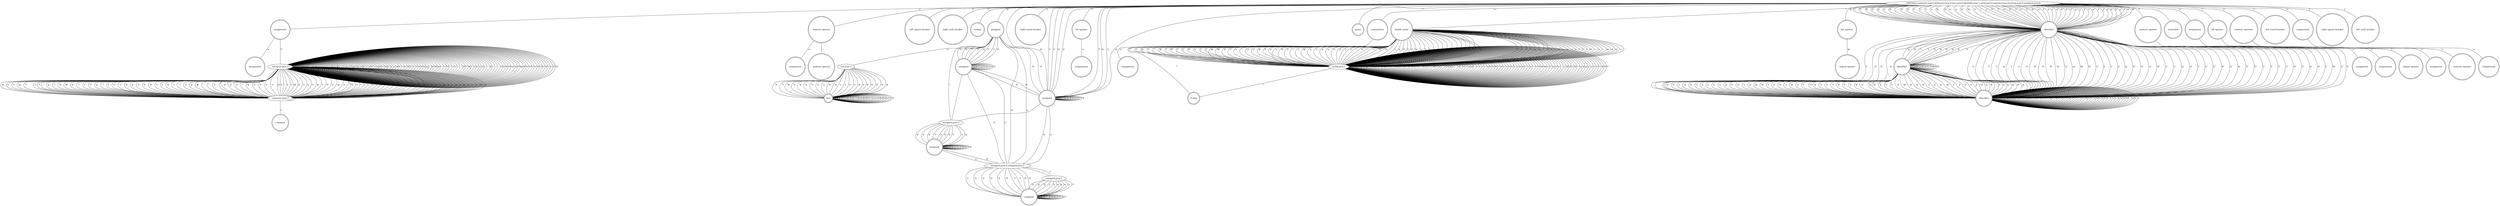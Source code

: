 graph {
	"comment.json-1,operator.json-9[assignment]" [label=assignment shape=doublecircle]
	"operator.json-4[numeric opeater]" [label="numeric opeater" shape=doublecircle]
	"operator.json-3[assignment]" [label=assignment shape=doublecircle]
	"octal.json-2[oct],unsigned.json-1,unsigned.json-3,unsigned.json-6[unsigned]" [label=unsigned shape=doublecircle]
	"string.json-2[string]" [label=string shape=doublecircle]
	"operator.json-16[comparision]" [label=comparision shape=doublecircle]
	"unsigned.json-4,unsigned.json-5" [label="unsigned.json-4,unsigned.json-5"]
	"delimeter.json-5[left square bracket]" [label="left square bracket" shape=doublecircle]
	"operator.json-10[assignment]" [label=assignment shape=doublecircle]
	"delimeter.json-2[right curly bracket]" [label="right curly bracket" shape=doublecircle]
	"string.json-1" [label="string.json-1"]
	"operator.json-8[assignment]" [label=assignment shape=doublecircle]
	"comment.json-3" [label="comment.json-3"]
	"delimeter.json-9[comma]" [label=comma shape=doublecircle]
	"[INIT]Init,comment.json-0,delimeter.json-0,hex.json-0,identifier.json-1,octal.json-0,operator.json-0,string.json-0,unsigned.json-0" [label="[INIT]Init,comment.json-0,delimeter.json-0,hex.json-0,identifier.json-1,octal.json-0,operator.json-0,string.json-0,unsigned.json-0"]
	"operator.json-20[comparision]" [label=comparision shape=doublecircle]
	"hex.json-1,octal.json-1,unsigned.json-1,unsigned.json-3,unsigned.json-6[unsigned]" [label=unsigned shape=doublecircle]
	"operator.json-19[bit opeater]" [label="bit opeater" shape=doublecircle]
	"comment.json-2" [label="comment.json-2"]
	"delimeter.json-4[right round bracket]" [label="right round bracket" shape=doublecircle]
	"unsigned.json-1,unsigned.json-3,unsigned.json-6[unsigned]" [label=unsigned shape=doublecircle]
	"operator.json-2[numeric opeater]" [label="numeric opeater" shape=doublecircle]
	"unsigned.json-2" [label="unsigned.json-2"]
	"identifier.json-10[identifier],identifier.json-4,identifier.json-5,identifier.json-7,identifier.json-8,identifier.json-9" [label=identifier shape=doublecircle]
	"delimeter.json-8[quote]" [label=quote shape=doublecircle]
	"unsigned.json-3,unsigned.json-6[unsigned]" [label=unsigned shape=doublecircle]
	"operator.json-15[comparision]" [label=comparision shape=doublecircle]
	"delimeter.json-7[double quote],string.json-1" [label="double quote" shape=doublecircle]
	"operator.json-11[bit opeater]" [label="bit opeater" shape=doublecircle]
	"identifier.json-10[identifier],identifier.json-4,identifier.json-5,identifier.json-6,identifier.json-7,identifier.json-8" [label=identifier shape=doublecircle]
	"operator.json-14[logical opeater]" [label="logical opeater" shape=doublecircle]
	"operator.json-6[assignment]" [label=assignment shape=doublecircle]
	"identifier.json-10[identifier],identifier.json-2,identifier.json-3,identifier.json-4,identifier.json-5,identifier.json-8" [label=identifier shape=doublecircle]
	"operator.json-7[numeric opeater]" [label="numeric opeater" shape=doublecircle]
	"delimeter.json-10[semicolon]" [label=semicolon shape=doublecircle]
	"operator.json-21[assignment]" [label=assignment shape=doublecircle]
	"operator.json-13[bit opeater]" [label="bit opeater" shape=doublecircle]
	"hex.json-2" [label="hex.json-2"]
	"operator.json-1[numeric opreater]" [label="numeric opreater" shape=doublecircle]
	"operator.json-22[comparision]" [label=comparision shape=doublecircle]
	"unsigned.json-6[unsigned]" [label=unsigned shape=doublecircle]
	"operator.json-18[comparision]" [label=comparision shape=doublecircle]
	"delimeter.json-3[left round bracket]" [label="left round bracket" shape=doublecircle]
	"operator.json-17[comparision]" [label=comparision shape=doublecircle]
	"comment.json-4[comment]" [label=comment shape=doublecircle]
	"operator.json-12[logical opeater]" [label="logical opeater" shape=doublecircle]
	"unsigned.json-5" [label="unsigned.json-5"]
	"delimeter.json-6[right square bracket]" [label="right square bracket" shape=doublecircle]
	"delimeter.json-1[left curly bracket]" [label="left curly bracket" shape=doublecircle]
	"hex.json-3[hex]" [label=hex shape=doublecircle]
	"operator.json-5[numeric opeater]" [label="numeric opeater" shape=doublecircle]
	"comment.json-3" -- "comment.json-2" [label="';'"]
	"comment.json-2" -- "comment.json-2" [label="' '"]
	"identifier.json-10[identifier],identifier.json-4,identifier.json-5,identifier.json-6,identifier.json-7,identifier.json-8" -- "identifier.json-10[identifier],identifier.json-4,identifier.json-5,identifier.json-7,identifier.json-8,identifier.json-9" [label="'4'"]
	"comment.json-3" -- "comment.json-2" [label="'p'"]
	"string.json-1" -- "string.json-1" [label="'l'"]
	"comment.json-3" -- "comment.json-2" [label="'?'"]
	"comment.json-3" -- "comment.json-2" [label="'8'"]
	"comment.json-2" -- "comment.json-2" [label="'L'"]
	"identifier.json-10[identifier],identifier.json-4,identifier.json-5,identifier.json-6,identifier.json-7,identifier.json-8" -- "identifier.json-10[identifier],identifier.json-4,identifier.json-5,identifier.json-6,identifier.json-7,identifier.json-8" [label="'y'"]
	"hex.json-3[hex]" -- "hex.json-3[hex]" [label="'a'"]
	"string.json-1" -- "string.json-2[string]" [label="'\"'"]
	"comment.json-2" -- "comment.json-2" [label="'>'"]
	"comment.json-2" -- "comment.json-2" [label="'a'"]
	"identifier.json-10[identifier],identifier.json-4,identifier.json-5,identifier.json-7,identifier.json-8,identifier.json-9" -- "identifier.json-10[identifier],identifier.json-4,identifier.json-5,identifier.json-6,identifier.json-7,identifier.json-8" [label="'H'"]
	"comment.json-2" -- "comment.json-2" [label="\"'\""]
	"identifier.json-10[identifier],identifier.json-4,identifier.json-5,identifier.json-6,identifier.json-7,identifier.json-8" -- "identifier.json-10[identifier],identifier.json-4,identifier.json-5,identifier.json-6,identifier.json-7,identifier.json-8" [label="'O'"]
	"comment.json-2" -- "comment.json-2" [label="'\r'"]
	"hex.json-2" -- "hex.json-3[hex]" [label="'B'"]
	"comment.json-3" -- "comment.json-2" [label="'W'"]
	"string.json-1" -- "string.json-1" [label="'q'"]
	"[INIT]Init,comment.json-0,delimeter.json-0,hex.json-0,identifier.json-1,octal.json-0,operator.json-0,string.json-0,unsigned.json-0" -- "identifier.json-10[identifier],identifier.json-2,identifier.json-3,identifier.json-4,identifier.json-5,identifier.json-8" [label="'Q'"]
	"identifier.json-10[identifier],identifier.json-4,identifier.json-5,identifier.json-6,identifier.json-7,identifier.json-8" -- "identifier.json-10[identifier],identifier.json-4,identifier.json-5,identifier.json-6,identifier.json-7,identifier.json-8" [label="'f'"]
	"[INIT]Init,comment.json-0,delimeter.json-0,hex.json-0,identifier.json-1,octal.json-0,operator.json-0,string.json-0,unsigned.json-0" -- "identifier.json-10[identifier],identifier.json-2,identifier.json-3,identifier.json-4,identifier.json-5,identifier.json-8" [label="'g'"]
	"comment.json-2" -- "comment.json-2" [label="'E'"]
	"string.json-1" -- "string.json-1" [label="'J'"]
	"comment.json-2" -- "comment.json-2" [label="'D'"]
	"identifier.json-10[identifier],identifier.json-2,identifier.json-3,identifier.json-4,identifier.json-5,identifier.json-8" -- "identifier.json-10[identifier],identifier.json-4,identifier.json-5,identifier.json-6,identifier.json-7,identifier.json-8" [label="'w'"]
	"identifier.json-10[identifier],identifier.json-4,identifier.json-5,identifier.json-6,identifier.json-7,identifier.json-8" -- "identifier.json-10[identifier],identifier.json-4,identifier.json-5,identifier.json-7,identifier.json-8,identifier.json-9" [label="'3'"]
	"identifier.json-10[identifier],identifier.json-2,identifier.json-3,identifier.json-4,identifier.json-5,identifier.json-8" -- "identifier.json-10[identifier],identifier.json-4,identifier.json-5,identifier.json-6,identifier.json-7,identifier.json-8" [label="'u'"]
	"string.json-1" -- "string.json-1" [label="'Q'"]
	"operator.json-11[bit opeater]" -- "operator.json-12[logical opeater]" [label="'&'"]
	"comment.json-2" -- "comment.json-2" [label="'<'"]
	"hex.json-3[hex]" -- "hex.json-3[hex]" [label="'4'"]
	"hex.json-2" -- "hex.json-3[hex]" [label="'3'"]
	"string.json-1" -- "string.json-1" [label="'G'"]
	"identifier.json-10[identifier],identifier.json-4,identifier.json-5,identifier.json-7,identifier.json-8,identifier.json-9" -- "identifier.json-10[identifier],identifier.json-4,identifier.json-5,identifier.json-6,identifier.json-7,identifier.json-8" [label="'d'"]
	"comment.json-3" -- "comment.json-2" [label="'6'"]
	"[INIT]Init,comment.json-0,delimeter.json-0,hex.json-0,identifier.json-1,octal.json-0,operator.json-0,string.json-0,unsigned.json-0" -- "unsigned.json-1,unsigned.json-3,unsigned.json-6[unsigned]" [label="'4'"]
	"comment.json-2" -- "comment.json-2" [label="'n'"]
	"unsigned.json-2" -- "unsigned.json-3,unsigned.json-6[unsigned]" [label="'3'"]
	"comment.json-3" -- "comment.json-2" [label="'^'"]
	"hex.json-3[hex]" -- "hex.json-3[hex]" [label="'F'"]
	"unsigned.json-3,unsigned.json-6[unsigned]" -- "unsigned.json-3,unsigned.json-6[unsigned]" [label="'2'"]
	"string.json-1" -- "string.json-1" [label="'@'"]
	"hex.json-3[hex]" -- "hex.json-3[hex]" [label="'e'"]
	"string.json-1" -- "string.json-1" [label="'+'"]
	"comment.json-3" -- "comment.json-2" [label="'r'"]
	"unsigned.json-2" -- "unsigned.json-3,unsigned.json-6[unsigned]" [label="'6'"]
	"[INIT]Init,comment.json-0,delimeter.json-0,hex.json-0,identifier.json-1,octal.json-0,operator.json-0,string.json-0,unsigned.json-0" -- "identifier.json-10[identifier],identifier.json-2,identifier.json-3,identifier.json-4,identifier.json-5,identifier.json-8" [label="'N'"]
	"hex.json-3[hex]" -- "hex.json-3[hex]" [label="'E'"]
	"comment.json-2" -- "comment.json-2" [label="'e'"]
	"delimeter.json-7[double quote],string.json-1" -- "string.json-1" [label="'F'"]
	"delimeter.json-7[double quote],string.json-1" -- "string.json-1" [label="'='"]
	"hex.json-3[hex]" -- "hex.json-3[hex]" [label="'8'"]
	"string.json-1" -- "string.json-1" [label="'S'"]
	"identifier.json-10[identifier],identifier.json-2,identifier.json-3,identifier.json-4,identifier.json-5,identifier.json-8" -- "identifier.json-10[identifier],identifier.json-4,identifier.json-5,identifier.json-7,identifier.json-8,identifier.json-9" [label="'1'"]
	"string.json-1" -- "string.json-1" [label="'D'"]
	"comment.json-3" -- "comment.json-2" [label="'C'"]
	"[INIT]Init,comment.json-0,delimeter.json-0,hex.json-0,identifier.json-1,octal.json-0,operator.json-0,string.json-0,unsigned.json-0" -- "delimeter.json-9[comma]" [label="','"]
	"hex.json-1,octal.json-1,unsigned.json-1,unsigned.json-3,unsigned.json-6[unsigned]" -- "unsigned.json-1,unsigned.json-3,unsigned.json-6[unsigned]" [label="'8'"]
	"identifier.json-10[identifier],identifier.json-4,identifier.json-5,identifier.json-7,identifier.json-8,identifier.json-9" -- "identifier.json-10[identifier],identifier.json-4,identifier.json-5,identifier.json-6,identifier.json-7,identifier.json-8" [label="'e'"]
	"identifier.json-10[identifier],identifier.json-4,identifier.json-5,identifier.json-7,identifier.json-8,identifier.json-9" -- "identifier.json-10[identifier],identifier.json-4,identifier.json-5,identifier.json-6,identifier.json-7,identifier.json-8" [label="'L'"]
	"delimeter.json-7[double quote],string.json-1" -- "string.json-1" [label="'r'"]
	"octal.json-2[oct],unsigned.json-1,unsigned.json-3,unsigned.json-6[unsigned]" -- "octal.json-2[oct],unsigned.json-1,unsigned.json-3,unsigned.json-6[unsigned]" [label="'2'"]
	"delimeter.json-7[double quote],string.json-1" -- "string.json-1" [label="'C'"]
	"identifier.json-10[identifier],identifier.json-4,identifier.json-5,identifier.json-6,identifier.json-7,identifier.json-8" -- "identifier.json-10[identifier],identifier.json-4,identifier.json-5,identifier.json-6,identifier.json-7,identifier.json-8" [label="'d'"]
	"comment.json-2" -- "comment.json-2" [label="'y'"]
	"comment.json-3" -- "comment.json-2" [label="'g'"]
	"comment.json-2" -- "comment.json-2" [label="'\"'"]
	"comment.json-3" -- "comment.json-2" [label="\"'\""]
	"octal.json-2[oct],unsigned.json-1,unsigned.json-3,unsigned.json-6[unsigned]" -- "unsigned.json-1,unsigned.json-3,unsigned.json-6[unsigned]" [label="'8'"]
	"comment.json-3" -- "comment.json-2" [label="'['"]
	"[INIT]Init,comment.json-0,delimeter.json-0,hex.json-0,identifier.json-1,octal.json-0,operator.json-0,string.json-0,unsigned.json-0" -- "identifier.json-10[identifier],identifier.json-2,identifier.json-3,identifier.json-4,identifier.json-5,identifier.json-8" [label="'M'"]
	"string.json-1" -- "string.json-1" [label="'V'"]
	"identifier.json-10[identifier],identifier.json-2,identifier.json-3,identifier.json-4,identifier.json-5,identifier.json-8" -- "identifier.json-10[identifier],identifier.json-4,identifier.json-5,identifier.json-6,identifier.json-7,identifier.json-8" [label="'_'"]
	"hex.json-1,octal.json-1,unsigned.json-1,unsigned.json-3,unsigned.json-6[unsigned]" -- "octal.json-2[oct],unsigned.json-1,unsigned.json-3,unsigned.json-6[unsigned]" [label="'3'"]
	"hex.json-2" -- "hex.json-3[hex]" [label="'d'"]
	"comment.json-2" -- "comment.json-2" [label="'0'"]
	"comment.json-2" -- "comment.json-2" [label="'u'"]
	"identifier.json-10[identifier],identifier.json-2,identifier.json-3,identifier.json-4,identifier.json-5,identifier.json-8" -- "identifier.json-10[identifier],identifier.json-4,identifier.json-5,identifier.json-6,identifier.json-7,identifier.json-8" [label="'T'"]
	"delimeter.json-7[double quote],string.json-1" -- "string.json-1" [label="'q'"]
	"delimeter.json-7[double quote],string.json-1" -- "string.json-1" [label="'m'"]
	"identifier.json-10[identifier],identifier.json-2,identifier.json-3,identifier.json-4,identifier.json-5,identifier.json-8" -- "identifier.json-10[identifier],identifier.json-4,identifier.json-5,identifier.json-6,identifier.json-7,identifier.json-8" [label="'t'"]
	"string.json-1" -- "string.json-1" [label="'%'"]
	"delimeter.json-7[double quote],string.json-1" -- "string.json-1" [label="' '"]
	"comment.json-3" -- "comment.json-2" [label="'G'"]
	"string.json-1" -- "string.json-1" [label="'M'"]
	"identifier.json-10[identifier],identifier.json-4,identifier.json-5,identifier.json-6,identifier.json-7,identifier.json-8" -- "identifier.json-10[identifier],identifier.json-4,identifier.json-5,identifier.json-6,identifier.json-7,identifier.json-8" [label="'A'"]
	"comment.json-1,operator.json-9[assignment]" -- "operator.json-10[assignment]" [label="'='"]
	"operator.json-19[bit opeater]" -- "operator.json-20[comparision]" [label="'='"]
	"[INIT]Init,comment.json-0,delimeter.json-0,hex.json-0,identifier.json-1,octal.json-0,operator.json-0,string.json-0,unsigned.json-0" -- "identifier.json-10[identifier],identifier.json-2,identifier.json-3,identifier.json-4,identifier.json-5,identifier.json-8" [label="'G'"]
	"operator.json-4[numeric opeater]" -- "operator.json-6[assignment]" [label="'='"]
	"unsigned.json-6[unsigned]" -- "unsigned.json-6[unsigned]" [label="'6'"]
	"comment.json-3" -- "comment.json-2" [label="'='"]
	"comment.json-2" -- "comment.json-2" [label="'B'"]
	"[INIT]Init,comment.json-0,delimeter.json-0,hex.json-0,identifier.json-1,octal.json-0,operator.json-0,string.json-0,unsigned.json-0" -- "identifier.json-10[identifier],identifier.json-2,identifier.json-3,identifier.json-4,identifier.json-5,identifier.json-8" [label="'i'"]
	"[INIT]Init,comment.json-0,delimeter.json-0,hex.json-0,identifier.json-1,octal.json-0,operator.json-0,string.json-0,unsigned.json-0" -- "delimeter.json-1[left curly bracket]" [label="'{'"]
	"delimeter.json-7[double quote],string.json-1" -- "string.json-1" [label="'X'"]
	"comment.json-3" -- "comment.json-2" [label="'9'"]
	"string.json-1" -- "string.json-1" [label="'>'"]
	"identifier.json-10[identifier],identifier.json-2,identifier.json-3,identifier.json-4,identifier.json-5,identifier.json-8" -- "identifier.json-10[identifier],identifier.json-4,identifier.json-5,identifier.json-7,identifier.json-8,identifier.json-9" [label="'5'"]
	"string.json-1" -- "string.json-1" [label="'F'"]
	"comment.json-2" -- "comment.json-2" [label="'/'"]
	"comment.json-2" -- "comment.json-2" [label="'T'"]
	"[INIT]Init,comment.json-0,delimeter.json-0,hex.json-0,identifier.json-1,octal.json-0,operator.json-0,string.json-0,unsigned.json-0" -- "identifier.json-10[identifier],identifier.json-2,identifier.json-3,identifier.json-4,identifier.json-5,identifier.json-8" [label="'s'"]
	"identifier.json-10[identifier],identifier.json-4,identifier.json-5,identifier.json-7,identifier.json-8,identifier.json-9" -- "identifier.json-10[identifier],identifier.json-4,identifier.json-5,identifier.json-6,identifier.json-7,identifier.json-8" [label="'Z'"]
	"identifier.json-10[identifier],identifier.json-4,identifier.json-5,identifier.json-7,identifier.json-8,identifier.json-9" -- "identifier.json-10[identifier],identifier.json-4,identifier.json-5,identifier.json-6,identifier.json-7,identifier.json-8" [label="'M'"]
	"[INIT]Init,comment.json-0,delimeter.json-0,hex.json-0,identifier.json-1,octal.json-0,operator.json-0,string.json-0,unsigned.json-0" -- "identifier.json-10[identifier],identifier.json-2,identifier.json-3,identifier.json-4,identifier.json-5,identifier.json-8" [label="'F'"]
	"comment.json-2" -- "comment.json-2" [label="'O'"]
	"comment.json-2" -- "comment.json-2" [label="'o'"]
	"[INIT]Init,comment.json-0,delimeter.json-0,hex.json-0,identifier.json-1,octal.json-0,operator.json-0,string.json-0,unsigned.json-0" -- "hex.json-1,octal.json-1,unsigned.json-1,unsigned.json-3,unsigned.json-6[unsigned]" [label="'0'"]
	"delimeter.json-7[double quote],string.json-1" -- "string.json-1" [label="'b'"]
	"identifier.json-10[identifier],identifier.json-4,identifier.json-5,identifier.json-7,identifier.json-8,identifier.json-9" -- "identifier.json-10[identifier],identifier.json-4,identifier.json-5,identifier.json-6,identifier.json-7,identifier.json-8" [label="'D'"]
	"comment.json-2" -- "comment.json-2" [label="'7'"]
	"hex.json-2" -- "hex.json-3[hex]" [label="'b'"]
	"comment.json-3" -- "comment.json-2" [label="'u'"]
	"identifier.json-10[identifier],identifier.json-4,identifier.json-5,identifier.json-7,identifier.json-8,identifier.json-9" -- "identifier.json-10[identifier],identifier.json-4,identifier.json-5,identifier.json-6,identifier.json-7,identifier.json-8" [label="'w'"]
	"hex.json-3[hex]" -- "hex.json-3[hex]" [label="'b'"]
	"[INIT]Init,comment.json-0,delimeter.json-0,hex.json-0,identifier.json-1,octal.json-0,operator.json-0,string.json-0,unsigned.json-0" -- "identifier.json-10[identifier],identifier.json-2,identifier.json-3,identifier.json-4,identifier.json-5,identifier.json-8" [label="'T'"]
	"string.json-1" -- "string.json-1" [label="'_'"]
	"hex.json-3[hex]" -- "hex.json-3[hex]" [label="'7'"]
	"identifier.json-10[identifier],identifier.json-4,identifier.json-5,identifier.json-6,identifier.json-7,identifier.json-8" -- "identifier.json-10[identifier],identifier.json-4,identifier.json-5,identifier.json-6,identifier.json-7,identifier.json-8" [label="'Z'"]
	"identifier.json-10[identifier],identifier.json-4,identifier.json-5,identifier.json-7,identifier.json-8,identifier.json-9" -- "identifier.json-10[identifier],identifier.json-4,identifier.json-5,identifier.json-6,identifier.json-7,identifier.json-8" [label="'k'"]
	"identifier.json-10[identifier],identifier.json-4,identifier.json-5,identifier.json-7,identifier.json-8,identifier.json-9" -- "identifier.json-10[identifier],identifier.json-4,identifier.json-5,identifier.json-6,identifier.json-7,identifier.json-8" [label="'z'"]
	"hex.json-2" -- "hex.json-3[hex]" [label="'5'"]
	"[INIT]Init,comment.json-0,delimeter.json-0,hex.json-0,identifier.json-1,octal.json-0,operator.json-0,string.json-0,unsigned.json-0" -- "operator.json-11[bit opeater]" [label="'&'"]
	"delimeter.json-7[double quote],string.json-1" -- "string.json-1" [label="']'"]
	"identifier.json-10[identifier],identifier.json-2,identifier.json-3,identifier.json-4,identifier.json-5,identifier.json-8" -- "identifier.json-10[identifier],identifier.json-4,identifier.json-5,identifier.json-6,identifier.json-7,identifier.json-8" [label="'p'"]
	"[INIT]Init,comment.json-0,delimeter.json-0,hex.json-0,identifier.json-1,octal.json-0,operator.json-0,string.json-0,unsigned.json-0" -- "identifier.json-10[identifier],identifier.json-2,identifier.json-3,identifier.json-4,identifier.json-5,identifier.json-8" [label="'x'"]
	"delimeter.json-7[double quote],string.json-1" -- "string.json-1" [label="'@'"]
	"octal.json-2[oct],unsigned.json-1,unsigned.json-3,unsigned.json-6[unsigned]" -- "unsigned.json-4,unsigned.json-5" [label="'E'"]
	"delimeter.json-7[double quote],string.json-1" -- "string.json-1" [label="'w'"]
	"comment.json-2" -- "comment.json-2" [label="'g'"]
	"hex.json-3[hex]" -- "hex.json-3[hex]" [label="'0'"]
	"delimeter.json-7[double quote],string.json-1" -- "string.json-1" [label="'R'"]
	"string.json-1" -- "string.json-1" [label="'O'"]
	"delimeter.json-7[double quote],string.json-1" -- "string.json-1" [label="'G'"]
	"comment.json-2" -- "comment.json-2" [label="'%'"]
	"unsigned.json-5" -- "unsigned.json-6[unsigned]" [label="'0'"]
	"operator.json-13[bit opeater]" -- "operator.json-14[logical opeater]" [label="'|'"]
	"comment.json-2" -- "comment.json-2" [label="'c'"]
	"comment.json-3" -- "comment.json-2" [label="'<'"]
	"delimeter.json-7[double quote],string.json-1" -- "string.json-1" [label="'$'"]
	"identifier.json-10[identifier],identifier.json-4,identifier.json-5,identifier.json-6,identifier.json-7,identifier.json-8" -- "identifier.json-10[identifier],identifier.json-4,identifier.json-5,identifier.json-6,identifier.json-7,identifier.json-8" [label="'B'"]
	"[INIT]Init,comment.json-0,delimeter.json-0,hex.json-0,identifier.json-1,octal.json-0,operator.json-0,string.json-0,unsigned.json-0" -- "identifier.json-10[identifier],identifier.json-2,identifier.json-3,identifier.json-4,identifier.json-5,identifier.json-8" [label="'P'"]
	"delimeter.json-7[double quote],string.json-1" -- "string.json-1" [label="'7'"]
	"delimeter.json-7[double quote],string.json-1" -- "string.json-1" [label="'E'"]
	"identifier.json-10[identifier],identifier.json-4,identifier.json-5,identifier.json-7,identifier.json-8,identifier.json-9" -- "identifier.json-10[identifier],identifier.json-4,identifier.json-5,identifier.json-6,identifier.json-7,identifier.json-8" [label="'o'"]
	"identifier.json-10[identifier],identifier.json-4,identifier.json-5,identifier.json-6,identifier.json-7,identifier.json-8" -- "identifier.json-10[identifier],identifier.json-4,identifier.json-5,identifier.json-6,identifier.json-7,identifier.json-8" [label="'J'"]
	"unsigned.json-2" -- "unsigned.json-3,unsigned.json-6[unsigned]" [label="'8'"]
	"identifier.json-10[identifier],identifier.json-4,identifier.json-5,identifier.json-6,identifier.json-7,identifier.json-8" -- "identifier.json-10[identifier],identifier.json-4,identifier.json-5,identifier.json-7,identifier.json-8,identifier.json-9" [label="'5'"]
	"identifier.json-10[identifier],identifier.json-4,identifier.json-5,identifier.json-6,identifier.json-7,identifier.json-8" -- "identifier.json-10[identifier],identifier.json-4,identifier.json-5,identifier.json-6,identifier.json-7,identifier.json-8" [label="'V'"]
	"unsigned.json-2" -- "unsigned.json-3,unsigned.json-6[unsigned]" [label="'5'"]
	"string.json-1" -- "string.json-1" [label="'h'"]
	"delimeter.json-7[double quote],string.json-1" -- "string.json-1" [label="'l'"]
	"identifier.json-10[identifier],identifier.json-4,identifier.json-5,identifier.json-6,identifier.json-7,identifier.json-8" -- "identifier.json-10[identifier],identifier.json-4,identifier.json-5,identifier.json-6,identifier.json-7,identifier.json-8" [label="'j'"]
	"identifier.json-10[identifier],identifier.json-4,identifier.json-5,identifier.json-6,identifier.json-7,identifier.json-8" -- "identifier.json-10[identifier],identifier.json-4,identifier.json-5,identifier.json-6,identifier.json-7,identifier.json-8" [label="'T'"]
	"identifier.json-10[identifier],identifier.json-2,identifier.json-3,identifier.json-4,identifier.json-5,identifier.json-8" -- "identifier.json-10[identifier],identifier.json-4,identifier.json-5,identifier.json-6,identifier.json-7,identifier.json-8" [label="'j'"]
	"hex.json-1,octal.json-1,unsigned.json-1,unsigned.json-3,unsigned.json-6[unsigned]" -- "octal.json-2[oct],unsigned.json-1,unsigned.json-3,unsigned.json-6[unsigned]" [label="'0'"]
	"identifier.json-10[identifier],identifier.json-4,identifier.json-5,identifier.json-7,identifier.json-8,identifier.json-9" -- "identifier.json-10[identifier],identifier.json-4,identifier.json-5,identifier.json-6,identifier.json-7,identifier.json-8" [label="'m'"]
	"hex.json-3[hex]" -- "hex.json-3[hex]" [label="'6'"]
	"[INIT]Init,comment.json-0,delimeter.json-0,hex.json-0,identifier.json-1,octal.json-0,operator.json-0,string.json-0,unsigned.json-0" -- "operator.json-15[comparision]" [label="'>'"]
	"hex.json-3[hex]" -- "hex.json-3[hex]" [label="'B'"]
	"unsigned.json-3,unsigned.json-6[unsigned]" -- "unsigned.json-3,unsigned.json-6[unsigned]" [label="'9'"]
	"comment.json-3" -- "comment.json-2" [label="'0'"]
	"identifier.json-10[identifier],identifier.json-2,identifier.json-3,identifier.json-4,identifier.json-5,identifier.json-8" -- "identifier.json-10[identifier],identifier.json-4,identifier.json-5,identifier.json-6,identifier.json-7,identifier.json-8" [label="'x'"]
	"comment.json-3" -- "comment.json-2" [label="'H'"]
	"delimeter.json-7[double quote],string.json-1" -- "string.json-1" [label="'H'"]
	"[INIT]Init,comment.json-0,delimeter.json-0,hex.json-0,identifier.json-1,octal.json-0,operator.json-0,string.json-0,unsigned.json-0" -- "identifier.json-10[identifier],identifier.json-2,identifier.json-3,identifier.json-4,identifier.json-5,identifier.json-8" [label="'v'"]
	"comment.json-2" -- "comment.json-2" [label="'A'"]
	"identifier.json-10[identifier],identifier.json-2,identifier.json-3,identifier.json-4,identifier.json-5,identifier.json-8" -- "identifier.json-10[identifier],identifier.json-4,identifier.json-5,identifier.json-6,identifier.json-7,identifier.json-8" [label="'O'"]
	"unsigned.json-1,unsigned.json-3,unsigned.json-6[unsigned]" -- "unsigned.json-1,unsigned.json-3,unsigned.json-6[unsigned]" [label="'3'"]
	"comment.json-2" -- "comment.json-2" [label="'l'"]
	"comment.json-2" -- "comment.json-2" [label="')'"]
	"comment.json-3" -- "comment.json-2" [label="'e'"]
	"unsigned.json-3,unsigned.json-6[unsigned]" -- "unsigned.json-3,unsigned.json-6[unsigned]" [label="'4'"]
	"identifier.json-10[identifier],identifier.json-2,identifier.json-3,identifier.json-4,identifier.json-5,identifier.json-8" -- "identifier.json-10[identifier],identifier.json-4,identifier.json-5,identifier.json-6,identifier.json-7,identifier.json-8" [label="'B'"]
	"[INIT]Init,comment.json-0,delimeter.json-0,hex.json-0,identifier.json-1,octal.json-0,operator.json-0,string.json-0,unsigned.json-0" -- "operator.json-13[bit opeater]" [label="'|'"]
	"[INIT]Init,comment.json-0,delimeter.json-0,hex.json-0,identifier.json-1,octal.json-0,operator.json-0,string.json-0,unsigned.json-0" -- "identifier.json-10[identifier],identifier.json-2,identifier.json-3,identifier.json-4,identifier.json-5,identifier.json-8" [label="'t'"]
	"string.json-1" -- "string.json-1" [label="'8'"]
	"string.json-1" -- "string.json-1" [label="'N'"]
	"identifier.json-10[identifier],identifier.json-4,identifier.json-5,identifier.json-7,identifier.json-8,identifier.json-9" -- "identifier.json-10[identifier],identifier.json-4,identifier.json-5,identifier.json-6,identifier.json-7,identifier.json-8" [label="'W'"]
	"comment.json-3" -- "comment.json-2" [label="'i'"]
	"identifier.json-10[identifier],identifier.json-2,identifier.json-3,identifier.json-4,identifier.json-5,identifier.json-8" -- "identifier.json-10[identifier],identifier.json-4,identifier.json-5,identifier.json-6,identifier.json-7,identifier.json-8" [label="'X'"]
	"string.json-1" -- "string.json-1" [label="';'"]
	"delimeter.json-7[double quote],string.json-1" -- "string.json-1" [label="'<'"]
	"string.json-1" -- "string.json-1" [label="'k'"]
	"delimeter.json-7[double quote],string.json-1" -- "string.json-1" [label="'z'"]
	"hex.json-2" -- "hex.json-3[hex]" [label="'2'"]
	"delimeter.json-7[double quote],string.json-1" -- "string.json-1" [label="'c'"]
	"comment.json-3" -- "comment.json-2" [label="'A'"]
	"identifier.json-10[identifier],identifier.json-2,identifier.json-3,identifier.json-4,identifier.json-5,identifier.json-8" -- "identifier.json-10[identifier],identifier.json-4,identifier.json-5,identifier.json-6,identifier.json-7,identifier.json-8" [label="'R'"]
	"identifier.json-10[identifier],identifier.json-4,identifier.json-5,identifier.json-7,identifier.json-8,identifier.json-9" -- "identifier.json-10[identifier],identifier.json-4,identifier.json-5,identifier.json-6,identifier.json-7,identifier.json-8" [label="'r'"]
	"identifier.json-10[identifier],identifier.json-2,identifier.json-3,identifier.json-4,identifier.json-5,identifier.json-8" -- "identifier.json-10[identifier],identifier.json-4,identifier.json-5,identifier.json-6,identifier.json-7,identifier.json-8" [label="'N'"]
	"string.json-1" -- "string.json-1" [label="'w'"]
	"comment.json-3" -- "comment.json-2" [label="')'"]
	"comment.json-3" -- "comment.json-2" [label="'~'"]
	"comment.json-2" -- "comment.json-2" [label="'4'"]
	"identifier.json-10[identifier],identifier.json-4,identifier.json-5,identifier.json-7,identifier.json-8,identifier.json-9" -- "identifier.json-10[identifier],identifier.json-4,identifier.json-5,identifier.json-7,identifier.json-8,identifier.json-9" [label="'5'"]
	"comment.json-3" -- "comment.json-2" [label="'o'"]
	"identifier.json-10[identifier],identifier.json-4,identifier.json-5,identifier.json-7,identifier.json-8,identifier.json-9" -- "identifier.json-10[identifier],identifier.json-4,identifier.json-5,identifier.json-6,identifier.json-7,identifier.json-8" [label="'T'"]
	"unsigned.json-2" -- "unsigned.json-3,unsigned.json-6[unsigned]" [label="'4'"]
	"identifier.json-10[identifier],identifier.json-4,identifier.json-5,identifier.json-7,identifier.json-8,identifier.json-9" -- "identifier.json-10[identifier],identifier.json-4,identifier.json-5,identifier.json-7,identifier.json-8,identifier.json-9" [label="'6'"]
	"hex.json-2" -- "hex.json-3[hex]" [label="'a'"]
	"comment.json-2" -- "comment.json-2" [label="'f'"]
	"comment.json-2" -- "comment.json-2" [label="'}'"]
	"[INIT]Init,comment.json-0,delimeter.json-0,hex.json-0,identifier.json-1,octal.json-0,operator.json-0,string.json-0,unsigned.json-0" -- "operator.json-7[numeric opeater]" [label="'*'"]
	"identifier.json-10[identifier],identifier.json-2,identifier.json-3,identifier.json-4,identifier.json-5,identifier.json-8" -- "identifier.json-10[identifier],identifier.json-4,identifier.json-5,identifier.json-6,identifier.json-7,identifier.json-8" [label="'U'"]
	"comment.json-2" -- "comment.json-2" [label="'q'"]
	"delimeter.json-7[double quote],string.json-1" -- "string.json-1" [label="'M'"]
	"comment.json-2" -- "comment.json-2" [label="'h'"]
	"unsigned.json-1,unsigned.json-3,unsigned.json-6[unsigned]" -- "unsigned.json-2" [label="'.'"]
	"comment.json-3" -- "comment.json-2" [label="'q'"]
	"delimeter.json-7[double quote],string.json-1" -- "string.json-1" [label="'O'"]
	"unsigned.json-2" -- "unsigned.json-3,unsigned.json-6[unsigned]" [label="'7'"]
	"string.json-1" -- "string.json-1" [label="'E'"]
	"delimeter.json-7[double quote],string.json-1" -- "string.json-1" [label="'Q'"]
	"[INIT]Init,comment.json-0,delimeter.json-0,hex.json-0,identifier.json-1,octal.json-0,operator.json-0,string.json-0,unsigned.json-0" -- "identifier.json-10[identifier],identifier.json-2,identifier.json-3,identifier.json-4,identifier.json-5,identifier.json-8" [label="'Y'"]
	"[INIT]Init,comment.json-0,delimeter.json-0,hex.json-0,identifier.json-1,octal.json-0,operator.json-0,string.json-0,unsigned.json-0" -- "operator.json-4[numeric opeater]" [label="'-'"]
	"[INIT]Init,comment.json-0,delimeter.json-0,hex.json-0,identifier.json-1,octal.json-0,operator.json-0,string.json-0,unsigned.json-0" -- "identifier.json-10[identifier],identifier.json-2,identifier.json-3,identifier.json-4,identifier.json-5,identifier.json-8" [label="'B'"]
	"comment.json-3" -- "comment.json-2" [label="'#'"]
	"unsigned.json-5" -- "unsigned.json-6[unsigned]" [label="'8'"]
	"string.json-1" -- "string.json-1" [label="'<'"]
	"octal.json-2[oct],unsigned.json-1,unsigned.json-3,unsigned.json-6[unsigned]" -- "octal.json-2[oct],unsigned.json-1,unsigned.json-3,unsigned.json-6[unsigned]" [label="'7'"]
	"hex.json-2" -- "hex.json-3[hex]" [label="'0'"]
	"identifier.json-10[identifier],identifier.json-4,identifier.json-5,identifier.json-6,identifier.json-7,identifier.json-8" -- "identifier.json-10[identifier],identifier.json-4,identifier.json-5,identifier.json-6,identifier.json-7,identifier.json-8" [label="'M'"]
	"string.json-1" -- "string.json-1" [label="'.'"]
	"comment.json-3" -- "comment.json-2" [label="'`'"]
	"identifier.json-10[identifier],identifier.json-4,identifier.json-5,identifier.json-6,identifier.json-7,identifier.json-8" -- "identifier.json-10[identifier],identifier.json-4,identifier.json-5,identifier.json-6,identifier.json-7,identifier.json-8" [label="'p'"]
	"[INIT]Init,comment.json-0,delimeter.json-0,hex.json-0,identifier.json-1,octal.json-0,operator.json-0,string.json-0,unsigned.json-0" -- "identifier.json-10[identifier],identifier.json-2,identifier.json-3,identifier.json-4,identifier.json-5,identifier.json-8" [label="'u'"]
	"hex.json-2" -- "hex.json-3[hex]" [label="'A'"]
	"identifier.json-10[identifier],identifier.json-4,identifier.json-5,identifier.json-7,identifier.json-8,identifier.json-9" -- "identifier.json-10[identifier],identifier.json-4,identifier.json-5,identifier.json-7,identifier.json-8,identifier.json-9" [label="'2'"]
	"comment.json-3" -- "comment.json-2" [label="'-'"]
	"identifier.json-10[identifier],identifier.json-4,identifier.json-5,identifier.json-7,identifier.json-8,identifier.json-9" -- "identifier.json-10[identifier],identifier.json-4,identifier.json-5,identifier.json-7,identifier.json-8,identifier.json-9" [label="'0'"]
	"comment.json-3" -- "comment.json-2" [label="'}'"]
	"identifier.json-10[identifier],identifier.json-2,identifier.json-3,identifier.json-4,identifier.json-5,identifier.json-8" -- "identifier.json-10[identifier],identifier.json-4,identifier.json-5,identifier.json-6,identifier.json-7,identifier.json-8" [label="'m'"]
	"identifier.json-10[identifier],identifier.json-2,identifier.json-3,identifier.json-4,identifier.json-5,identifier.json-8" -- "identifier.json-10[identifier],identifier.json-4,identifier.json-5,identifier.json-7,identifier.json-8,identifier.json-9" [label="'4'"]
	"identifier.json-10[identifier],identifier.json-4,identifier.json-5,identifier.json-7,identifier.json-8,identifier.json-9" -- "identifier.json-10[identifier],identifier.json-4,identifier.json-5,identifier.json-6,identifier.json-7,identifier.json-8" [label="'F'"]
	"identifier.json-10[identifier],identifier.json-4,identifier.json-5,identifier.json-7,identifier.json-8,identifier.json-9" -- "identifier.json-10[identifier],identifier.json-4,identifier.json-5,identifier.json-6,identifier.json-7,identifier.json-8" [label="'t'"]
	"comment.json-2" -- "comment.json-2" [label="'?'"]
	"comment.json-3" -- "comment.json-2" [label="'\n'"]
	"identifier.json-10[identifier],identifier.json-2,identifier.json-3,identifier.json-4,identifier.json-5,identifier.json-8" -- "identifier.json-10[identifier],identifier.json-4,identifier.json-5,identifier.json-6,identifier.json-7,identifier.json-8" [label="'M'"]
	"hex.json-1,octal.json-1,unsigned.json-1,unsigned.json-3,unsigned.json-6[unsigned]" -- "octal.json-2[oct],unsigned.json-1,unsigned.json-3,unsigned.json-6[unsigned]" [label="'5'"]
	"string.json-1" -- "string.json-1" [label="'9'"]
	"unsigned.json-6[unsigned]" -- "unsigned.json-6[unsigned]" [label="'9'"]
	"string.json-1" -- "string.json-1" [label="'5'"]
	"unsigned.json-3,unsigned.json-6[unsigned]" -- "unsigned.json-3,unsigned.json-6[unsigned]" [label="'1'"]
	"delimeter.json-7[double quote],string.json-1" -- "string.json-1" [label="'>'"]
	"octal.json-2[oct],unsigned.json-1,unsigned.json-3,unsigned.json-6[unsigned]" -- "unsigned.json-1,unsigned.json-3,unsigned.json-6[unsigned]" [label="'9'"]
	"comment.json-3" -- "comment.json-2" [label="'w'"]
	"delimeter.json-7[double quote],string.json-1" -- "string.json-1" [label="'_'"]
	"comment.json-2" -- "comment.json-2" [label="'M'"]
	"comment.json-1,operator.json-9[assignment]" -- "comment.json-2" [label="'*'"]
	"identifier.json-10[identifier],identifier.json-4,identifier.json-5,identifier.json-6,identifier.json-7,identifier.json-8" -- "identifier.json-10[identifier],identifier.json-4,identifier.json-5,identifier.json-6,identifier.json-7,identifier.json-8" [label="'P'"]
	"identifier.json-10[identifier],identifier.json-4,identifier.json-5,identifier.json-6,identifier.json-7,identifier.json-8" -- "identifier.json-10[identifier],identifier.json-4,identifier.json-5,identifier.json-6,identifier.json-7,identifier.json-8" [label="'x'"]
	"comment.json-2" -- "comment.json-2" [label="'i'"]
	"hex.json-3[hex]" -- "hex.json-3[hex]" [label="'D'"]
	"identifier.json-10[identifier],identifier.json-4,identifier.json-5,identifier.json-7,identifier.json-8,identifier.json-9" -- "identifier.json-10[identifier],identifier.json-4,identifier.json-5,identifier.json-6,identifier.json-7,identifier.json-8" [label="'J'"]
	"unsigned.json-1,unsigned.json-3,unsigned.json-6[unsigned]" -- "unsigned.json-1,unsigned.json-3,unsigned.json-6[unsigned]" [label="'1'"]
	"[INIT]Init,comment.json-0,delimeter.json-0,hex.json-0,identifier.json-1,octal.json-0,operator.json-0,string.json-0,unsigned.json-0" -- "identifier.json-10[identifier],identifier.json-2,identifier.json-3,identifier.json-4,identifier.json-5,identifier.json-8" [label="'I'"]
	"comment.json-3" -- "comment.json-2" [label="'n'"]
	"comment.json-3" -- "comment.json-2" [label="'3'"]
	"[INIT]Init,comment.json-0,delimeter.json-0,hex.json-0,identifier.json-1,octal.json-0,operator.json-0,string.json-0,unsigned.json-0" -- "identifier.json-10[identifier],identifier.json-2,identifier.json-3,identifier.json-4,identifier.json-5,identifier.json-8" [label="'e'"]
	"[INIT]Init,comment.json-0,delimeter.json-0,hex.json-0,identifier.json-1,octal.json-0,operator.json-0,string.json-0,unsigned.json-0" -- "identifier.json-10[identifier],identifier.json-2,identifier.json-3,identifier.json-4,identifier.json-5,identifier.json-8" [label="'c'"]
	"comment.json-2" -- "comment.json-2" [label="'j'"]
	"identifier.json-10[identifier],identifier.json-4,identifier.json-5,identifier.json-6,identifier.json-7,identifier.json-8" -- "identifier.json-10[identifier],identifier.json-4,identifier.json-5,identifier.json-6,identifier.json-7,identifier.json-8" [label="'R'"]
	"[INIT]Init,comment.json-0,delimeter.json-0,hex.json-0,identifier.json-1,octal.json-0,operator.json-0,string.json-0,unsigned.json-0" -- "identifier.json-10[identifier],identifier.json-2,identifier.json-3,identifier.json-4,identifier.json-5,identifier.json-8" [label="'w'"]
	"unsigned.json-6[unsigned]" -- "unsigned.json-6[unsigned]" [label="'7'"]
	"delimeter.json-7[double quote],string.json-1" -- "string.json-1" [label="\"'\""]
	"comment.json-2" -- "comment.json-2" [label="'z'"]
	"hex.json-3[hex]" -- "hex.json-3[hex]" [label="'f'"]
	"comment.json-3" -- "comment.json-2" [label="'\"'"]
	"delimeter.json-7[double quote],string.json-1" -- "string.json-1" [label="'?'"]
	"identifier.json-10[identifier],identifier.json-4,identifier.json-5,identifier.json-7,identifier.json-8,identifier.json-9" -- "identifier.json-10[identifier],identifier.json-4,identifier.json-5,identifier.json-6,identifier.json-7,identifier.json-8" [label="'Q'"]
	"unsigned.json-3,unsigned.json-6[unsigned]" -- "unsigned.json-3,unsigned.json-6[unsigned]" [label="'5'"]
	"comment.json-2" -- "comment.json-2" [label="'#'"]
	"comment.json-3" -- "comment.json-2" [label="'K'"]
	"unsigned.json-4,unsigned.json-5" -- "unsigned.json-6[unsigned]" [label="'1'"]
	"delimeter.json-7[double quote],string.json-1" -- "string.json-1" [label="'&'"]
	"hex.json-3[hex]" -- "hex.json-3[hex]" [label="'3'"]
	"identifier.json-10[identifier],identifier.json-4,identifier.json-5,identifier.json-6,identifier.json-7,identifier.json-8" -- "identifier.json-10[identifier],identifier.json-4,identifier.json-5,identifier.json-6,identifier.json-7,identifier.json-8" [label="'N'"]
	"identifier.json-10[identifier],identifier.json-2,identifier.json-3,identifier.json-4,identifier.json-5,identifier.json-8" -- "identifier.json-10[identifier],identifier.json-4,identifier.json-5,identifier.json-6,identifier.json-7,identifier.json-8" [label="'Q'"]
	"identifier.json-10[identifier],identifier.json-4,identifier.json-5,identifier.json-7,identifier.json-8,identifier.json-9" -- "identifier.json-10[identifier],identifier.json-4,identifier.json-5,identifier.json-7,identifier.json-8,identifier.json-9" [label="'3'"]
	"hex.json-3[hex]" -- "hex.json-3[hex]" [label="'1'"]
	"unsigned.json-6[unsigned]" -- "unsigned.json-6[unsigned]" [label="'4'"]
	"[INIT]Init,comment.json-0,delimeter.json-0,hex.json-0,identifier.json-1,octal.json-0,operator.json-0,string.json-0,unsigned.json-0" -- "identifier.json-10[identifier],identifier.json-2,identifier.json-3,identifier.json-4,identifier.json-5,identifier.json-8" [label="'K'"]
	"identifier.json-10[identifier],identifier.json-4,identifier.json-5,identifier.json-6,identifier.json-7,identifier.json-8" -- "identifier.json-10[identifier],identifier.json-4,identifier.json-5,identifier.json-7,identifier.json-8,identifier.json-9" [label="'7'"]
	"comment.json-3" -- "comment.json-2" [label="'F'"]
	"delimeter.json-7[double quote],string.json-1" -- "string.json-1" [label="'\\'"]
	"octal.json-2[oct],unsigned.json-1,unsigned.json-3,unsigned.json-6[unsigned]" -- "unsigned.json-2" [label="'.'"]
	"comment.json-2" -- "comment.json-2" [label="'['"]
	"identifier.json-10[identifier],identifier.json-4,identifier.json-5,identifier.json-6,identifier.json-7,identifier.json-8" -- "identifier.json-10[identifier],identifier.json-4,identifier.json-5,identifier.json-6,identifier.json-7,identifier.json-8" [label="'s'"]
	"hex.json-3[hex]" -- "hex.json-3[hex]" [label="'C'"]
	"hex.json-1,octal.json-1,unsigned.json-1,unsigned.json-3,unsigned.json-6[unsigned]" -- "unsigned.json-2" [label="'.'"]
	"octal.json-2[oct],unsigned.json-1,unsigned.json-3,unsigned.json-6[unsigned]" -- "octal.json-2[oct],unsigned.json-1,unsigned.json-3,unsigned.json-6[unsigned]" [label="'3'"]
	"hex.json-2" -- "hex.json-3[hex]" [label="'c'"]
	"identifier.json-10[identifier],identifier.json-2,identifier.json-3,identifier.json-4,identifier.json-5,identifier.json-8" -- "identifier.json-10[identifier],identifier.json-4,identifier.json-5,identifier.json-6,identifier.json-7,identifier.json-8" [label="'z'"]
	"delimeter.json-7[double quote],string.json-1" -- "string.json-1" [label="'^'"]
	"identifier.json-10[identifier],identifier.json-2,identifier.json-3,identifier.json-4,identifier.json-5,identifier.json-8" -- "identifier.json-10[identifier],identifier.json-4,identifier.json-5,identifier.json-6,identifier.json-7,identifier.json-8" [label="'J'"]
	"comment.json-3" -- "comment.json-2" [label="'Y'"]
	"[INIT]Init,comment.json-0,delimeter.json-0,hex.json-0,identifier.json-1,octal.json-0,operator.json-0,string.json-0,unsigned.json-0" -- "unsigned.json-1,unsigned.json-3,unsigned.json-6[unsigned]" [label="'3'"]
	"[INIT]Init,comment.json-0,delimeter.json-0,hex.json-0,identifier.json-1,octal.json-0,operator.json-0,string.json-0,unsigned.json-0" -- "identifier.json-10[identifier],identifier.json-2,identifier.json-3,identifier.json-4,identifier.json-5,identifier.json-8" [label="'h'"]
	"identifier.json-10[identifier],identifier.json-4,identifier.json-5,identifier.json-7,identifier.json-8,identifier.json-9" -- "identifier.json-10[identifier],identifier.json-4,identifier.json-5,identifier.json-6,identifier.json-7,identifier.json-8" [label="'h'"]
	"comment.json-2" -- "comment.json-2" [label="'='"]
	"identifier.json-10[identifier],identifier.json-4,identifier.json-5,identifier.json-6,identifier.json-7,identifier.json-8" -- "identifier.json-10[identifier],identifier.json-4,identifier.json-5,identifier.json-7,identifier.json-8,identifier.json-9" [label="'9'"]
	"delimeter.json-7[double quote],string.json-1" -- "string.json-1" [label="'B'"]
	"identifier.json-10[identifier],identifier.json-4,identifier.json-5,identifier.json-6,identifier.json-7,identifier.json-8" -- "identifier.json-10[identifier],identifier.json-4,identifier.json-5,identifier.json-6,identifier.json-7,identifier.json-8" [label="'c'"]
	"delimeter.json-7[double quote],string.json-1" -- "string.json-1" [label="'/'"]
	"string.json-1" -- "string.json-1" [label="'t'"]
	"comment.json-3" -- "comment.json-2" [label="'1'"]
	"identifier.json-10[identifier],identifier.json-2,identifier.json-3,identifier.json-4,identifier.json-5,identifier.json-8" -- "identifier.json-10[identifier],identifier.json-4,identifier.json-5,identifier.json-6,identifier.json-7,identifier.json-8" [label="'c'"]
	"identifier.json-10[identifier],identifier.json-2,identifier.json-3,identifier.json-4,identifier.json-5,identifier.json-8" -- "identifier.json-10[identifier],identifier.json-4,identifier.json-5,identifier.json-6,identifier.json-7,identifier.json-8" [label="'y'"]
	"unsigned.json-4,unsigned.json-5" -- "unsigned.json-6[unsigned]" [label="'5'"]
	"delimeter.json-7[double quote],string.json-1" -- "string.json-1" [label="'P'"]
	"identifier.json-10[identifier],identifier.json-4,identifier.json-5,identifier.json-6,identifier.json-7,identifier.json-8" -- "identifier.json-10[identifier],identifier.json-4,identifier.json-5,identifier.json-6,identifier.json-7,identifier.json-8" [label="'v'"]
	"comment.json-3" -- "comment.json-2" [label="'+'"]
	"comment.json-3" -- "comment.json-2" [label="'d'"]
	"operator.json-4[numeric opeater]" -- "operator.json-5[numeric opeater]" [label="'-'"]
	"delimeter.json-7[double quote],string.json-1" -- "string.json-1" [label="'i'"]
	"[INIT]Init,comment.json-0,delimeter.json-0,hex.json-0,identifier.json-1,octal.json-0,operator.json-0,string.json-0,unsigned.json-0" -- "identifier.json-10[identifier],identifier.json-2,identifier.json-3,identifier.json-4,identifier.json-5,identifier.json-8" [label="'Z'"]
	"comment.json-2" -- "comment.json-2" [label="'C'"]
	"string.json-1" -- "string.json-1" [label="']'"]
	"comment.json-2" -- "comment.json-2" [label="'K'"]
	"delimeter.json-7[double quote],string.json-1" -- "string.json-1" [label="'x'"]
	"comment.json-2" -- "comment.json-2" [label="']'"]
	"comment.json-2" -- "comment.json-2" [label="'|'"]
	"comment.json-3" -- "comment.json-2" [label="'5'"]
	"hex.json-1,octal.json-1,unsigned.json-1,unsigned.json-3,unsigned.json-6[unsigned]" -- "octal.json-2[oct],unsigned.json-1,unsigned.json-3,unsigned.json-6[unsigned]" [label="'6'"]
	"unsigned.json-5" -- "unsigned.json-6[unsigned]" [label="'5'"]
	"hex.json-2" -- "hex.json-3[hex]" [label="'1'"]
	"comment.json-3" -- "comment.json-2" [label="','"]
	"comment.json-3" -- "comment.json-2" [label="'L'"]
	"string.json-1" -- "string.json-1" [label="'W'"]
	"comment.json-3" -- "comment.json-2" [label="'!'"]
	"identifier.json-10[identifier],identifier.json-4,identifier.json-5,identifier.json-7,identifier.json-8,identifier.json-9" -- "identifier.json-10[identifier],identifier.json-4,identifier.json-5,identifier.json-7,identifier.json-8,identifier.json-9" [label="'1'"]
	"delimeter.json-7[double quote],string.json-1" -- "string.json-1" [label="'D'"]
	"identifier.json-10[identifier],identifier.json-4,identifier.json-5,identifier.json-7,identifier.json-8,identifier.json-9" -- "identifier.json-10[identifier],identifier.json-4,identifier.json-5,identifier.json-6,identifier.json-7,identifier.json-8" [label="'X'"]
	"unsigned.json-1,unsigned.json-3,unsigned.json-6[unsigned]" -- "unsigned.json-1,unsigned.json-3,unsigned.json-6[unsigned]" [label="'0'"]
	"identifier.json-10[identifier],identifier.json-4,identifier.json-5,identifier.json-6,identifier.json-7,identifier.json-8" -- "identifier.json-10[identifier],identifier.json-4,identifier.json-5,identifier.json-6,identifier.json-7,identifier.json-8" [label="'q'"]
	"[INIT]Init,comment.json-0,delimeter.json-0,hex.json-0,identifier.json-1,octal.json-0,operator.json-0,string.json-0,unsigned.json-0" -- "identifier.json-10[identifier],identifier.json-2,identifier.json-3,identifier.json-4,identifier.json-5,identifier.json-8" [label="'q'"]
	"[INIT]Init,comment.json-0,delimeter.json-0,hex.json-0,identifier.json-1,octal.json-0,operator.json-0,string.json-0,unsigned.json-0" -- "identifier.json-10[identifier],identifier.json-2,identifier.json-3,identifier.json-4,identifier.json-5,identifier.json-8" [label="'j'"]
	"[INIT]Init,comment.json-0,delimeter.json-0,hex.json-0,identifier.json-1,octal.json-0,operator.json-0,string.json-0,unsigned.json-0" -- "identifier.json-10[identifier],identifier.json-2,identifier.json-3,identifier.json-4,identifier.json-5,identifier.json-8" [label="'V'"]
	"comment.json-3" -- "comment.json-2" [label="'B'"]
	"delimeter.json-7[double quote],string.json-1" -- "string.json-1" [label="'n'"]
	"unsigned.json-1,unsigned.json-3,unsigned.json-6[unsigned]" -- "unsigned.json-1,unsigned.json-3,unsigned.json-6[unsigned]" [label="'9'"]
	"comment.json-3" -- "comment.json-2" [label="'E'"]
	"[INIT]Init,comment.json-0,delimeter.json-0,hex.json-0,identifier.json-1,octal.json-0,operator.json-0,string.json-0,unsigned.json-0" -- "identifier.json-10[identifier],identifier.json-2,identifier.json-3,identifier.json-4,identifier.json-5,identifier.json-8" [label="'r'"]
	"identifier.json-10[identifier],identifier.json-2,identifier.json-3,identifier.json-4,identifier.json-5,identifier.json-8" -- "identifier.json-10[identifier],identifier.json-4,identifier.json-5,identifier.json-7,identifier.json-8,identifier.json-9" [label="'0'"]
	"identifier.json-10[identifier],identifier.json-4,identifier.json-5,identifier.json-7,identifier.json-8,identifier.json-9" -- "identifier.json-10[identifier],identifier.json-4,identifier.json-5,identifier.json-7,identifier.json-8,identifier.json-9" [label="'7'"]
	"hex.json-2" -- "hex.json-3[hex]" [label="'C'"]
	"identifier.json-10[identifier],identifier.json-4,identifier.json-5,identifier.json-6,identifier.json-7,identifier.json-8" -- "identifier.json-10[identifier],identifier.json-4,identifier.json-5,identifier.json-6,identifier.json-7,identifier.json-8" [label="'U'"]
	"identifier.json-10[identifier],identifier.json-4,identifier.json-5,identifier.json-7,identifier.json-8,identifier.json-9" -- "identifier.json-10[identifier],identifier.json-4,identifier.json-5,identifier.json-6,identifier.json-7,identifier.json-8" [label="'_'"]
	"delimeter.json-7[double quote],string.json-1" -- "string.json-1" [label="'j'"]
	"comment.json-2" -- "comment.json-2" [label="'Y'"]
	"comment.json-2" -- "comment.json-2" [label="'d'"]
	"identifier.json-10[identifier],identifier.json-4,identifier.json-5,identifier.json-6,identifier.json-7,identifier.json-8" -- "identifier.json-10[identifier],identifier.json-4,identifier.json-5,identifier.json-6,identifier.json-7,identifier.json-8" [label="'w'"]
	"identifier.json-10[identifier],identifier.json-4,identifier.json-5,identifier.json-7,identifier.json-8,identifier.json-9" -- "identifier.json-10[identifier],identifier.json-4,identifier.json-5,identifier.json-6,identifier.json-7,identifier.json-8" [label="'I'"]
	"comment.json-2" -- "comment.json-2" [label="'V'"]
	"octal.json-2[oct],unsigned.json-1,unsigned.json-3,unsigned.json-6[unsigned]" -- "octal.json-2[oct],unsigned.json-1,unsigned.json-3,unsigned.json-6[unsigned]" [label="'0'"]
	"[INIT]Init,comment.json-0,delimeter.json-0,hex.json-0,identifier.json-1,octal.json-0,operator.json-0,string.json-0,unsigned.json-0" -- "identifier.json-10[identifier],identifier.json-2,identifier.json-3,identifier.json-4,identifier.json-5,identifier.json-8" [label="'m'"]
	"delimeter.json-7[double quote],string.json-1" -- "string.json-1" [label="')'"]
	"string.json-1" -- "string.json-1" [label="'T'"]
	"identifier.json-10[identifier],identifier.json-4,identifier.json-5,identifier.json-7,identifier.json-8,identifier.json-9" -- "identifier.json-10[identifier],identifier.json-4,identifier.json-5,identifier.json-6,identifier.json-7,identifier.json-8" [label="'n'"]
	"comment.json-2" -- "comment.json-3" [label="'*'"]
	"string.json-1" -- "string.json-1" [label="'s'"]
	"comment.json-2" -- "comment.json-2" [label="'S'"]
	"unsigned.json-2" -- "unsigned.json-3,unsigned.json-6[unsigned]" [label="'2'"]
	"unsigned.json-3,unsigned.json-6[unsigned]" -- "unsigned.json-4,unsigned.json-5" [label="'e'"]
	"[INIT]Init,comment.json-0,delimeter.json-0,hex.json-0,identifier.json-1,octal.json-0,operator.json-0,string.json-0,unsigned.json-0" -- "identifier.json-10[identifier],identifier.json-2,identifier.json-3,identifier.json-4,identifier.json-5,identifier.json-8" [label="'E'"]
	"[INIT]Init,comment.json-0,delimeter.json-0,hex.json-0,identifier.json-1,octal.json-0,operator.json-0,string.json-0,unsigned.json-0" -- "identifier.json-10[identifier],identifier.json-2,identifier.json-3,identifier.json-4,identifier.json-5,identifier.json-8" [label="'J'"]
	"unsigned.json-5" -- "unsigned.json-6[unsigned]" [label="'1'"]
	"operator.json-17[comparision]" -- "operator.json-18[comparision]" [label="'='"]
	"string.json-1" -- "string.json-1" [label="'-'"]
	"comment.json-3" -- "comment.json-2" [label="'{'"]
	"comment.json-3" -- "comment.json-2" [label="'a'"]
	"string.json-1" -- "string.json-1" [label="'3'"]
	"string.json-1" -- "string.json-1" [label="'H'"]
	"string.json-1" -- "string.json-1" [label="'K'"]
	"[INIT]Init,comment.json-0,delimeter.json-0,hex.json-0,identifier.json-1,octal.json-0,operator.json-0,string.json-0,unsigned.json-0" -- "unsigned.json-1,unsigned.json-3,unsigned.json-6[unsigned]" [label="'6'"]
	"delimeter.json-7[double quote],string.json-1" -- "string.json-1" [label="'#'"]
	"identifier.json-10[identifier],identifier.json-4,identifier.json-5,identifier.json-6,identifier.json-7,identifier.json-8" -- "identifier.json-10[identifier],identifier.json-4,identifier.json-5,identifier.json-6,identifier.json-7,identifier.json-8" [label="'e'"]
	"delimeter.json-7[double quote],string.json-1" -- "string.json-1" [label="'W'"]
	"identifier.json-10[identifier],identifier.json-4,identifier.json-5,identifier.json-6,identifier.json-7,identifier.json-8" -- "identifier.json-10[identifier],identifier.json-4,identifier.json-5,identifier.json-6,identifier.json-7,identifier.json-8" [label="'Q'"]
	"hex.json-1,octal.json-1,unsigned.json-1,unsigned.json-3,unsigned.json-6[unsigned]" -- "unsigned.json-4,unsigned.json-5" [label="'E'"]
	"delimeter.json-7[double quote],string.json-1" -- "string.json-1" [label="'9'"]
	"operator.json-21[assignment]" -- "operator.json-22[comparision]" [label="'='"]
	"string.json-1" -- "string.json-1" [label="'i'"]
	"[INIT]Init,comment.json-0,delimeter.json-0,hex.json-0,identifier.json-1,octal.json-0,operator.json-0,string.json-0,unsigned.json-0" -- "identifier.json-10[identifier],identifier.json-2,identifier.json-3,identifier.json-4,identifier.json-5,identifier.json-8" [label="'y'"]
	"string.json-1" -- "string.json-1" [label="' '"]
	"identifier.json-10[identifier],identifier.json-4,identifier.json-5,identifier.json-7,identifier.json-8,identifier.json-9" -- "identifier.json-10[identifier],identifier.json-4,identifier.json-5,identifier.json-6,identifier.json-7,identifier.json-8" [label="'a'"]
	"identifier.json-10[identifier],identifier.json-2,identifier.json-3,identifier.json-4,identifier.json-5,identifier.json-8" -- "identifier.json-10[identifier],identifier.json-4,identifier.json-5,identifier.json-7,identifier.json-8,identifier.json-9" [label="'8'"]
	"operator.json-1[numeric opreater]" -- "operator.json-3[assignment]" [label="'='"]
	"string.json-1" -- "string.json-1" [label="'A'"]
	"unsigned.json-4,unsigned.json-5" -- "unsigned.json-5" [label="'-'"]
	"string.json-1" -- "string.json-1" [label="\"'\""]
	"unsigned.json-1,unsigned.json-3,unsigned.json-6[unsigned]" -- "unsigned.json-1,unsigned.json-3,unsigned.json-6[unsigned]" [label="'8'"]
	"identifier.json-10[identifier],identifier.json-4,identifier.json-5,identifier.json-6,identifier.json-7,identifier.json-8" -- "identifier.json-10[identifier],identifier.json-4,identifier.json-5,identifier.json-6,identifier.json-7,identifier.json-8" [label="'Y'"]
	"[INIT]Init,comment.json-0,delimeter.json-0,hex.json-0,identifier.json-1,octal.json-0,operator.json-0,string.json-0,unsigned.json-0" -- "unsigned.json-1,unsigned.json-3,unsigned.json-6[unsigned]" [label="'8'"]
	"delimeter.json-7[double quote],string.json-1" -- "string.json-1" [label="'T'"]
	"string.json-1" -- "string.json-1" [label="'Y'"]
	"identifier.json-10[identifier],identifier.json-4,identifier.json-5,identifier.json-6,identifier.json-7,identifier.json-8" -- "identifier.json-10[identifier],identifier.json-4,identifier.json-5,identifier.json-6,identifier.json-7,identifier.json-8" [label="'o'"]
	"hex.json-1,octal.json-1,unsigned.json-1,unsigned.json-3,unsigned.json-6[unsigned]" -- "unsigned.json-1,unsigned.json-3,unsigned.json-6[unsigned]" [label="'9'"]
	"hex.json-2" -- "hex.json-3[hex]" [label="'e'"]
	"comment.json-2" -- "comment.json-2" [label="'p'"]
	"identifier.json-10[identifier],identifier.json-4,identifier.json-5,identifier.json-6,identifier.json-7,identifier.json-8" -- "identifier.json-10[identifier],identifier.json-4,identifier.json-5,identifier.json-6,identifier.json-7,identifier.json-8" [label="'g'"]
	"delimeter.json-7[double quote],string.json-1" -- "string.json-1" [label="'e'"]
	"hex.json-2" -- "hex.json-3[hex]" [label="'D'"]
	"unsigned.json-3,unsigned.json-6[unsigned]" -- "unsigned.json-3,unsigned.json-6[unsigned]" [label="'3'"]
	"identifier.json-10[identifier],identifier.json-4,identifier.json-5,identifier.json-7,identifier.json-8,identifier.json-9" -- "identifier.json-10[identifier],identifier.json-4,identifier.json-5,identifier.json-6,identifier.json-7,identifier.json-8" [label="'B'"]
	"comment.json-2" -- "comment.json-2" [label="'^'"]
	"identifier.json-10[identifier],identifier.json-2,identifier.json-3,identifier.json-4,identifier.json-5,identifier.json-8" -- "identifier.json-10[identifier],identifier.json-4,identifier.json-5,identifier.json-7,identifier.json-8,identifier.json-9" [label="'6'"]
	"comment.json-3" -- "comment.json-2" [label="'>'"]
	"delimeter.json-7[double quote],string.json-1" -- "string.json-1" [label="'`'"]
	"[INIT]Init,comment.json-0,delimeter.json-0,hex.json-0,identifier.json-1,octal.json-0,operator.json-0,string.json-0,unsigned.json-0" -- "delimeter.json-10[semicolon]" [label="';'"]
	"unsigned.json-4,unsigned.json-5" -- "unsigned.json-6[unsigned]" [label="'2'"]
	"identifier.json-10[identifier],identifier.json-2,identifier.json-3,identifier.json-4,identifier.json-5,identifier.json-8" -- "identifier.json-10[identifier],identifier.json-4,identifier.json-5,identifier.json-6,identifier.json-7,identifier.json-8" [label="'q'"]
	"identifier.json-10[identifier],identifier.json-2,identifier.json-3,identifier.json-4,identifier.json-5,identifier.json-8" -- "identifier.json-10[identifier],identifier.json-4,identifier.json-5,identifier.json-6,identifier.json-7,identifier.json-8" [label="'E'"]
	"unsigned.json-1,unsigned.json-3,unsigned.json-6[unsigned]" -- "unsigned.json-1,unsigned.json-3,unsigned.json-6[unsigned]" [label="'6'"]
	"identifier.json-10[identifier],identifier.json-2,identifier.json-3,identifier.json-4,identifier.json-5,identifier.json-8" -- "identifier.json-10[identifier],identifier.json-4,identifier.json-5,identifier.json-6,identifier.json-7,identifier.json-8" [label="'S'"]
	"comment.json-2" -- "comment.json-2" [label="'k'"]
	"identifier.json-10[identifier],identifier.json-2,identifier.json-3,identifier.json-4,identifier.json-5,identifier.json-8" -- "identifier.json-10[identifier],identifier.json-4,identifier.json-5,identifier.json-7,identifier.json-8,identifier.json-9" [label="'3'"]
	"[INIT]Init,comment.json-0,delimeter.json-0,hex.json-0,identifier.json-1,octal.json-0,operator.json-0,string.json-0,unsigned.json-0" -- "operator.json-19[bit opeater]" [label="'!'"]
	"unsigned.json-4,unsigned.json-5" -- "unsigned.json-6[unsigned]" [label="'0'"]
	"[INIT]Init,comment.json-0,delimeter.json-0,hex.json-0,identifier.json-1,octal.json-0,operator.json-0,string.json-0,unsigned.json-0" -- "identifier.json-10[identifier],identifier.json-2,identifier.json-3,identifier.json-4,identifier.json-5,identifier.json-8" [label="'b'"]
	"identifier.json-10[identifier],identifier.json-2,identifier.json-3,identifier.json-4,identifier.json-5,identifier.json-8" -- "identifier.json-10[identifier],identifier.json-4,identifier.json-5,identifier.json-6,identifier.json-7,identifier.json-8" [label="'n'"]
	"identifier.json-10[identifier],identifier.json-4,identifier.json-5,identifier.json-6,identifier.json-7,identifier.json-8" -- "identifier.json-10[identifier],identifier.json-4,identifier.json-5,identifier.json-6,identifier.json-7,identifier.json-8" [label="'X'"]
	"comment.json-3" -- "comment.json-2" [label="'$'"]
	"comment.json-2" -- "comment.json-2" [label="'W'"]
	"string.json-1" -- "string.json-1" [label="'7'"]
	"comment.json-3" -- "comment.json-2" [label="'l'"]
	"[INIT]Init,comment.json-0,delimeter.json-0,hex.json-0,identifier.json-1,octal.json-0,operator.json-0,string.json-0,unsigned.json-0" -- "identifier.json-10[identifier],identifier.json-2,identifier.json-3,identifier.json-4,identifier.json-5,identifier.json-8" [label="'X'"]
	"delimeter.json-7[double quote],string.json-1" -- "string.json-1" [label="'u'"]
	"identifier.json-10[identifier],identifier.json-4,identifier.json-5,identifier.json-6,identifier.json-7,identifier.json-8" -- "identifier.json-10[identifier],identifier.json-4,identifier.json-5,identifier.json-6,identifier.json-7,identifier.json-8" [label="'S'"]
	"comment.json-3" -- "comment.json-2" [label="'V'"]
	"hex.json-3[hex]" -- "hex.json-3[hex]" [label="'A'"]
	"identifier.json-10[identifier],identifier.json-4,identifier.json-5,identifier.json-6,identifier.json-7,identifier.json-8" -- "identifier.json-10[identifier],identifier.json-4,identifier.json-5,identifier.json-6,identifier.json-7,identifier.json-8" [label="'r'"]
	"delimeter.json-7[double quote],string.json-1" -- "string.json-1" [label="'y'"]
	"unsigned.json-4,unsigned.json-5" -- "unsigned.json-6[unsigned]" [label="'4'"]
	"string.json-1" -- "string.json-1" [label="'d'"]
	"comment.json-2" -- "comment.json-2" [label="'w'"]
	"unsigned.json-3,unsigned.json-6[unsigned]" -- "unsigned.json-4,unsigned.json-5" [label="'E'"]
	"comment.json-2" -- "comment.json-2" [label="'~'"]
	"comment.json-2" -- "comment.json-2" [label="'+'"]
	"string.json-1" -- "string.json-1" [label="'B'"]
	"comment.json-2" -- "comment.json-2" [label="'5'"]
	"identifier.json-10[identifier],identifier.json-4,identifier.json-5,identifier.json-7,identifier.json-8,identifier.json-9" -- "identifier.json-10[identifier],identifier.json-4,identifier.json-5,identifier.json-6,identifier.json-7,identifier.json-8" [label="'P'"]
	"unsigned.json-1,unsigned.json-3,unsigned.json-6[unsigned]" -- "unsigned.json-4,unsigned.json-5" [label="'e'"]
	"comment.json-3" -- "comment.json-4[comment]" [label="'/'"]
	"delimeter.json-7[double quote],string.json-1" -- "string.json-1" [label="'8'"]
	"string.json-1" -- "string.json-1" [label="'`'"]
	"delimeter.json-7[double quote],string.json-1" -- "string.json-1" [label="'f'"]
	"comment.json-2" -- "comment.json-2" [label="'`'"]
	"[INIT]Init,comment.json-0,delimeter.json-0,hex.json-0,identifier.json-1,octal.json-0,operator.json-0,string.json-0,unsigned.json-0" -- "identifier.json-10[identifier],identifier.json-2,identifier.json-3,identifier.json-4,identifier.json-5,identifier.json-8" [label="'o'"]
	"[INIT]Init,comment.json-0,delimeter.json-0,hex.json-0,identifier.json-1,octal.json-0,operator.json-0,string.json-0,unsigned.json-0" -- "identifier.json-10[identifier],identifier.json-2,identifier.json-3,identifier.json-4,identifier.json-5,identifier.json-8" [label="'f'"]
	"hex.json-3[hex]" -- "hex.json-3[hex]" [label="'d'"]
	"unsigned.json-6[unsigned]" -- "unsigned.json-6[unsigned]" [label="'0'"]
	"comment.json-3" -- "comment.json-2" [label="'y'"]
	"[INIT]Init,comment.json-0,delimeter.json-0,hex.json-0,identifier.json-1,octal.json-0,operator.json-0,string.json-0,unsigned.json-0" -- "delimeter.json-5[left square bracket]" [label="'['"]
	"identifier.json-10[identifier],identifier.json-2,identifier.json-3,identifier.json-4,identifier.json-5,identifier.json-8" -- "identifier.json-10[identifier],identifier.json-4,identifier.json-5,identifier.json-7,identifier.json-8,identifier.json-9" [label="'2'"]
	"identifier.json-10[identifier],identifier.json-4,identifier.json-5,identifier.json-6,identifier.json-7,identifier.json-8" -- "identifier.json-10[identifier],identifier.json-4,identifier.json-5,identifier.json-6,identifier.json-7,identifier.json-8" [label="'z'"]
	"string.json-1" -- "string.json-1" [label="'f'"]
	"comment.json-3" -- "comment.json-2" [label="'@'"]
	"delimeter.json-7[double quote],string.json-1" -- "string.json-1" [label="'s'"]
	"string.json-1" -- "string.json-1" [label="'('"]
	"unsigned.json-4,unsigned.json-5" -- "unsigned.json-6[unsigned]" [label="'8'"]
	"string.json-1" -- "string.json-1" [label="'1'"]
	"delimeter.json-7[double quote],string.json-1" -- "string.json-1" [label="'v'"]
	"identifier.json-10[identifier],identifier.json-2,identifier.json-3,identifier.json-4,identifier.json-5,identifier.json-8" -- "identifier.json-10[identifier],identifier.json-4,identifier.json-5,identifier.json-6,identifier.json-7,identifier.json-8" [label="'H'"]
	"identifier.json-10[identifier],identifier.json-4,identifier.json-5,identifier.json-6,identifier.json-7,identifier.json-8" -- "identifier.json-10[identifier],identifier.json-4,identifier.json-5,identifier.json-6,identifier.json-7,identifier.json-8" [label="'E'"]
	"[INIT]Init,comment.json-0,delimeter.json-0,hex.json-0,identifier.json-1,octal.json-0,operator.json-0,string.json-0,unsigned.json-0" -- "delimeter.json-6[right square bracket]" [label="']'"]
	"comment.json-3" -- "comment.json-2" [label="'z'"]
	"comment.json-2" -- "comment.json-2" [label="'1'"]
	"comment.json-2" -- "comment.json-2" [label="'('"]
	"identifier.json-10[identifier],identifier.json-4,identifier.json-5,identifier.json-7,identifier.json-8,identifier.json-9" -- "identifier.json-10[identifier],identifier.json-4,identifier.json-5,identifier.json-6,identifier.json-7,identifier.json-8" [label="'b'"]
	"comment.json-2" -- "comment.json-2" [label="';'"]
	"[INIT]Init,comment.json-0,delimeter.json-0,hex.json-0,identifier.json-1,octal.json-0,operator.json-0,string.json-0,unsigned.json-0" -- "identifier.json-10[identifier],identifier.json-2,identifier.json-3,identifier.json-4,identifier.json-5,identifier.json-8" [label="'S'"]
	"delimeter.json-7[double quote],string.json-1" -- "string.json-1" [label="'6'"]
	"delimeter.json-7[double quote],string.json-1" -- "string.json-1" [label="'|'"]
	"[INIT]Init,comment.json-0,delimeter.json-0,hex.json-0,identifier.json-1,octal.json-0,operator.json-0,string.json-0,unsigned.json-0" -- "identifier.json-10[identifier],identifier.json-2,identifier.json-3,identifier.json-4,identifier.json-5,identifier.json-8" [label="'W'"]
	"string.json-1" -- "string.json-1" [label="','"]
	"identifier.json-10[identifier],identifier.json-2,identifier.json-3,identifier.json-4,identifier.json-5,identifier.json-8" -- "identifier.json-10[identifier],identifier.json-4,identifier.json-5,identifier.json-6,identifier.json-7,identifier.json-8" [label="'L'"]
	"comment.json-3" -- "comment.json-2" [label="'\r'"]
	"comment.json-3" -- "comment.json-2" [label="'%'"]
	"comment.json-2" -- "comment.json-2" [label="'.'"]
	"identifier.json-10[identifier],identifier.json-4,identifier.json-5,identifier.json-7,identifier.json-8,identifier.json-9" -- "identifier.json-10[identifier],identifier.json-4,identifier.json-5,identifier.json-6,identifier.json-7,identifier.json-8" [label="'u'"]
	"identifier.json-10[identifier],identifier.json-4,identifier.json-5,identifier.json-6,identifier.json-7,identifier.json-8" -- "identifier.json-10[identifier],identifier.json-4,identifier.json-5,identifier.json-6,identifier.json-7,identifier.json-8" [label="'W'"]
	"unsigned.json-4,unsigned.json-5" -- "unsigned.json-6[unsigned]" [label="'7'"]
	"delimeter.json-7[double quote],string.json-1" -- "string.json-1" [label="':'"]
	"unsigned.json-3,unsigned.json-6[unsigned]" -- "unsigned.json-3,unsigned.json-6[unsigned]" [label="'8'"]
	"operator.json-15[comparision]" -- "operator.json-16[comparision]" [label="'='"]
	"comment.json-3" -- "comment.json-2" [label="'T'"]
	"hex.json-2" -- "hex.json-3[hex]" [label="'f'"]
	"identifier.json-10[identifier],identifier.json-2,identifier.json-3,identifier.json-4,identifier.json-5,identifier.json-8" -- "identifier.json-10[identifier],identifier.json-4,identifier.json-5,identifier.json-6,identifier.json-7,identifier.json-8" [label="'v'"]
	"unsigned.json-1,unsigned.json-3,unsigned.json-6[unsigned]" -- "unsigned.json-1,unsigned.json-3,unsigned.json-6[unsigned]" [label="'2'"]
	"identifier.json-10[identifier],identifier.json-2,identifier.json-3,identifier.json-4,identifier.json-5,identifier.json-8" -- "identifier.json-10[identifier],identifier.json-4,identifier.json-5,identifier.json-6,identifier.json-7,identifier.json-8" [label="'g'"]
	"identifier.json-10[identifier],identifier.json-2,identifier.json-3,identifier.json-4,identifier.json-5,identifier.json-8" -- "identifier.json-10[identifier],identifier.json-4,identifier.json-5,identifier.json-6,identifier.json-7,identifier.json-8" [label="'d'"]
	"comment.json-3" -- "comment.json-2" [label="'\\'"]
	"string.json-1" -- "string.json-1" [label="'n'"]
	"string.json-1" -- "string.json-1" [label="'C'"]
	"identifier.json-10[identifier],identifier.json-4,identifier.json-5,identifier.json-7,identifier.json-8,identifier.json-9" -- "identifier.json-10[identifier],identifier.json-4,identifier.json-5,identifier.json-6,identifier.json-7,identifier.json-8" [label="'Y'"]
	"comment.json-2" -- "comment.json-2" [label="'N'"]
	"[INIT]Init,comment.json-0,delimeter.json-0,hex.json-0,identifier.json-1,octal.json-0,operator.json-0,string.json-0,unsigned.json-0" -- "operator.json-17[comparision]" [label="'<'"]
	"[INIT]Init,comment.json-0,delimeter.json-0,hex.json-0,identifier.json-1,octal.json-0,operator.json-0,string.json-0,unsigned.json-0" -- "delimeter.json-2[right curly bracket]" [label="'}'"]
	"string.json-1" -- "string.json-1" [label="'{'"]
	"identifier.json-10[identifier],identifier.json-4,identifier.json-5,identifier.json-7,identifier.json-8,identifier.json-9" -- "identifier.json-10[identifier],identifier.json-4,identifier.json-5,identifier.json-6,identifier.json-7,identifier.json-8" [label="'j'"]
	"comment.json-3" -- "comment.json-2" [label="'f'"]
	"hex.json-3[hex]" -- "hex.json-3[hex]" [label="'9'"]
	"unsigned.json-1,unsigned.json-3,unsigned.json-6[unsigned]" -- "unsigned.json-1,unsigned.json-3,unsigned.json-6[unsigned]" [label="'5'"]
	"comment.json-3" -- "comment.json-2" [label="'v'"]
	"string.json-1" -- "string.json-1" [label="'6'"]
	"[INIT]Init,comment.json-0,delimeter.json-0,hex.json-0,identifier.json-1,octal.json-0,operator.json-0,string.json-0,unsigned.json-0" -- "operator.json-21[assignment]" [label="'='"]
	"identifier.json-10[identifier],identifier.json-4,identifier.json-5,identifier.json-7,identifier.json-8,identifier.json-9" -- "identifier.json-10[identifier],identifier.json-4,identifier.json-5,identifier.json-6,identifier.json-7,identifier.json-8" [label="'A'"]
	"unsigned.json-5" -- "unsigned.json-6[unsigned]" [label="'3'"]
	"string.json-1" -- "string.json-1" [label="'?'"]
	"[INIT]Init,comment.json-0,delimeter.json-0,hex.json-0,identifier.json-1,octal.json-0,operator.json-0,string.json-0,unsigned.json-0" -- "unsigned.json-1,unsigned.json-3,unsigned.json-6[unsigned]" [label="'1'"]
	"string.json-1" -- "string.json-1" [label="'e'"]
	"identifier.json-10[identifier],identifier.json-4,identifier.json-5,identifier.json-7,identifier.json-8,identifier.json-9" -- "identifier.json-10[identifier],identifier.json-4,identifier.json-5,identifier.json-6,identifier.json-7,identifier.json-8" [label="'G'"]
	"delimeter.json-7[double quote],string.json-1" -- "string.json-1" [label="'t'"]
	"string.json-1" -- "string.json-1" [label="')'"]
	"identifier.json-10[identifier],identifier.json-4,identifier.json-5,identifier.json-7,identifier.json-8,identifier.json-9" -- "identifier.json-10[identifier],identifier.json-4,identifier.json-5,identifier.json-6,identifier.json-7,identifier.json-8" [label="'i'"]
	"comment.json-3" -- "comment.json-3" [label="'*'"]
	"hex.json-1,octal.json-1,unsigned.json-1,unsigned.json-3,unsigned.json-6[unsigned]" -- "unsigned.json-4,unsigned.json-5" [label="'e'"]
	"delimeter.json-7[double quote],string.json-1" -- "string.json-1" [label="'K'"]
	"identifier.json-10[identifier],identifier.json-2,identifier.json-3,identifier.json-4,identifier.json-5,identifier.json-8" -- "identifier.json-10[identifier],identifier.json-4,identifier.json-5,identifier.json-6,identifier.json-7,identifier.json-8" [label="'I'"]
	"identifier.json-10[identifier],identifier.json-4,identifier.json-5,identifier.json-7,identifier.json-8,identifier.json-9" -- "identifier.json-10[identifier],identifier.json-4,identifier.json-5,identifier.json-6,identifier.json-7,identifier.json-8" [label="'p'"]
	"identifier.json-10[identifier],identifier.json-2,identifier.json-3,identifier.json-4,identifier.json-5,identifier.json-8" -- "identifier.json-10[identifier],identifier.json-4,identifier.json-5,identifier.json-6,identifier.json-7,identifier.json-8" [label="'e'"]
	"comment.json-2" -- "comment.json-2" [label="'I'"]
	"[INIT]Init,comment.json-0,delimeter.json-0,hex.json-0,identifier.json-1,octal.json-0,operator.json-0,string.json-0,unsigned.json-0" -- "identifier.json-10[identifier],identifier.json-2,identifier.json-3,identifier.json-4,identifier.json-5,identifier.json-8" [label="'n'"]
	"[INIT]Init,comment.json-0,delimeter.json-0,hex.json-0,identifier.json-1,octal.json-0,operator.json-0,string.json-0,unsigned.json-0" -- "identifier.json-10[identifier],identifier.json-2,identifier.json-3,identifier.json-4,identifier.json-5,identifier.json-8" [label="'U'"]
	"octal.json-2[oct],unsigned.json-1,unsigned.json-3,unsigned.json-6[unsigned]" -- "octal.json-2[oct],unsigned.json-1,unsigned.json-3,unsigned.json-6[unsigned]" [label="'4'"]
	"identifier.json-10[identifier],identifier.json-4,identifier.json-5,identifier.json-6,identifier.json-7,identifier.json-8" -- "identifier.json-10[identifier],identifier.json-4,identifier.json-5,identifier.json-6,identifier.json-7,identifier.json-8" [label="'C'"]
	"string.json-1" -- "string.json-1" [label="'u'"]
	"identifier.json-10[identifier],identifier.json-4,identifier.json-5,identifier.json-7,identifier.json-8,identifier.json-9" -- "identifier.json-10[identifier],identifier.json-4,identifier.json-5,identifier.json-6,identifier.json-7,identifier.json-8" [label="'y'"]
	"comment.json-3" -- "comment.json-2" [label="'x'"]
	"comment.json-3" -- "comment.json-2" [label="'J'"]
	"delimeter.json-7[double quote],string.json-1" -- "string.json-1" [label="'A'"]
	"comment.json-2" -- "comment.json-2" [label="'R'"]
	"comment.json-2" -- "comment.json-2" [label="'!'"]
	"[INIT]Init,comment.json-0,delimeter.json-0,hex.json-0,identifier.json-1,octal.json-0,operator.json-0,string.json-0,unsigned.json-0" -- "operator.json-1[numeric opreater]" [label="'+'"]
	"unsigned.json-6[unsigned]" -- "unsigned.json-6[unsigned]" [label="'8'"]
	"[INIT]Init,comment.json-0,delimeter.json-0,hex.json-0,identifier.json-1,octal.json-0,operator.json-0,string.json-0,unsigned.json-0" -- "unsigned.json-1,unsigned.json-3,unsigned.json-6[unsigned]" [label="'5'"]
	"comment.json-3" -- "comment.json-2" [label="'Q'"]
	"comment.json-2" -- "comment.json-2" [label="'2'"]
	"string.json-1" -- "string.json-1" [label="'v'"]
	"operator.json-1[numeric opreater]" -- "operator.json-2[numeric opeater]" [label="'+'"]
	"delimeter.json-7[double quote],string.json-1" -- "string.json-1" [label="'3'"]
	"delimeter.json-7[double quote],string.json-1" -- "string.json-1" [label="'d'"]
	"comment.json-3" -- "comment.json-2" [label="'_'"]
	"comment.json-2" -- "comment.json-2" [label="'J'"]
	"delimeter.json-7[double quote],string.json-1" -- "string.json-1" [label="'a'"]
	"string.json-1" -- "string.json-1" [label="'U'"]
	"delimeter.json-7[double quote],string.json-1" -- "string.json-1" [label="'S'"]
	"delimeter.json-7[double quote],string.json-1" -- "string.json-1" [label="'Z'"]
	"identifier.json-10[identifier],identifier.json-4,identifier.json-5,identifier.json-7,identifier.json-8,identifier.json-9" -- "identifier.json-10[identifier],identifier.json-4,identifier.json-5,identifier.json-6,identifier.json-7,identifier.json-8" [label="'C'"]
	"[INIT]Init,comment.json-0,delimeter.json-0,hex.json-0,identifier.json-1,octal.json-0,operator.json-0,string.json-0,unsigned.json-0" -- "identifier.json-10[identifier],identifier.json-2,identifier.json-3,identifier.json-4,identifier.json-5,identifier.json-8" [label="'k'"]
	"unsigned.json-5" -- "unsigned.json-6[unsigned]" [label="'9'"]
	"identifier.json-10[identifier],identifier.json-4,identifier.json-5,identifier.json-7,identifier.json-8,identifier.json-9" -- "identifier.json-10[identifier],identifier.json-4,identifier.json-5,identifier.json-6,identifier.json-7,identifier.json-8" [label="'c'"]
	"identifier.json-10[identifier],identifier.json-4,identifier.json-5,identifier.json-6,identifier.json-7,identifier.json-8" -- "identifier.json-10[identifier],identifier.json-4,identifier.json-5,identifier.json-6,identifier.json-7,identifier.json-8" [label="'I'"]
	"comment.json-2" -- "comment.json-2" [label="'{'"]
	"hex.json-2" -- "hex.json-3[hex]" [label="'8'"]
	"delimeter.json-7[double quote],string.json-1" -- "string.json-1" [label="'('"]
	"delimeter.json-7[double quote],string.json-1" -- "string.json-1" [label="'['"]
	"string.json-1" -- "string.json-1" [label="'/'"]
	"comment.json-2" -- "comment.json-2" [label="'G'"]
	"unsigned.json-6[unsigned]" -- "unsigned.json-6[unsigned]" [label="'2'"]
	"comment.json-3" -- "comment.json-2" [label="'b'"]
	"delimeter.json-7[double quote],string.json-1" -- "string.json-1" [label="'-'"]
	"comment.json-2" -- "comment.json-2" [label="','"]
	"identifier.json-10[identifier],identifier.json-2,identifier.json-3,identifier.json-4,identifier.json-5,identifier.json-8" -- "identifier.json-10[identifier],identifier.json-4,identifier.json-5,identifier.json-6,identifier.json-7,identifier.json-8" [label="'C'"]
	"[INIT]Init,comment.json-0,delimeter.json-0,hex.json-0,identifier.json-1,octal.json-0,operator.json-0,string.json-0,unsigned.json-0" -- "unsigned.json-1,unsigned.json-3,unsigned.json-6[unsigned]" [label="'9'"]
	"[INIT]Init,comment.json-0,delimeter.json-0,hex.json-0,identifier.json-1,octal.json-0,operator.json-0,string.json-0,unsigned.json-0" -- "delimeter.json-4[right round bracket]" [label="')'"]
	"[INIT]Init,comment.json-0,delimeter.json-0,hex.json-0,identifier.json-1,octal.json-0,operator.json-0,string.json-0,unsigned.json-0" -- "identifier.json-10[identifier],identifier.json-2,identifier.json-3,identifier.json-4,identifier.json-5,identifier.json-8" [label="'A'"]
	"comment.json-3" -- "comment.json-2" [label="'R'"]
	"comment.json-3" -- "comment.json-2" [label="'|'"]
	"identifier.json-10[identifier],identifier.json-2,identifier.json-3,identifier.json-4,identifier.json-5,identifier.json-8" -- "identifier.json-10[identifier],identifier.json-4,identifier.json-5,identifier.json-6,identifier.json-7,identifier.json-8" [label="'K'"]
	"comment.json-3" -- "comment.json-2" [label="' '"]
	"delimeter.json-7[double quote],string.json-1" -- "string.json-1" [label="'U'"]
	"comment.json-3" -- "comment.json-2" [label="'U'"]
	"identifier.json-10[identifier],identifier.json-4,identifier.json-5,identifier.json-6,identifier.json-7,identifier.json-8" -- "identifier.json-10[identifier],identifier.json-4,identifier.json-5,identifier.json-6,identifier.json-7,identifier.json-8" [label="'n'"]
	"string.json-1" -- "string.json-1" [label="'y'"]
	"hex.json-1,octal.json-1,unsigned.json-1,unsigned.json-3,unsigned.json-6[unsigned]" -- "octal.json-2[oct],unsigned.json-1,unsigned.json-3,unsigned.json-6[unsigned]" [label="'1'"]
	"delimeter.json-7[double quote],string.json-1" -- "string.json-1" [label="';'"]
	"comment.json-2" -- "comment.json-2" [label="'-'"]
	"comment.json-2" -- "comment.json-2" [label="'X'"]
	"unsigned.json-4,unsigned.json-5" -- "unsigned.json-5" [label="'+'"]
	"comment.json-2" -- "comment.json-2" [label="':'"]
	"identifier.json-10[identifier],identifier.json-2,identifier.json-3,identifier.json-4,identifier.json-5,identifier.json-8" -- "identifier.json-10[identifier],identifier.json-4,identifier.json-5,identifier.json-6,identifier.json-7,identifier.json-8" [label="'a'"]
	"identifier.json-10[identifier],identifier.json-4,identifier.json-5,identifier.json-6,identifier.json-7,identifier.json-8" -- "identifier.json-10[identifier],identifier.json-4,identifier.json-5,identifier.json-7,identifier.json-8,identifier.json-9" [label="'1'"]
	"identifier.json-10[identifier],identifier.json-2,identifier.json-3,identifier.json-4,identifier.json-5,identifier.json-8" -- "identifier.json-10[identifier],identifier.json-4,identifier.json-5,identifier.json-6,identifier.json-7,identifier.json-8" [label="'k'"]
	"hex.json-2" -- "hex.json-3[hex]" [label="'6'"]
	"comment.json-3" -- "comment.json-2" [label="'O'"]
	"identifier.json-10[identifier],identifier.json-2,identifier.json-3,identifier.json-4,identifier.json-5,identifier.json-8" -- "identifier.json-10[identifier],identifier.json-4,identifier.json-5,identifier.json-6,identifier.json-7,identifier.json-8" [label="'P'"]
	"unsigned.json-1,unsigned.json-3,unsigned.json-6[unsigned]" -- "unsigned.json-1,unsigned.json-3,unsigned.json-6[unsigned]" [label="'7'"]
	"comment.json-3" -- "comment.json-2" [label="'D'"]
	"identifier.json-10[identifier],identifier.json-4,identifier.json-5,identifier.json-6,identifier.json-7,identifier.json-8" -- "identifier.json-10[identifier],identifier.json-4,identifier.json-5,identifier.json-6,identifier.json-7,identifier.json-8" [label="'D'"]
	"string.json-1" -- "string.json-1" [label="'x'"]
	"string.json-1" -- "string.json-1" [label="'b'"]
	"delimeter.json-7[double quote],string.json-1" -- "string.json-1" [label="'+'"]
	"unsigned.json-1,unsigned.json-3,unsigned.json-6[unsigned]" -- "unsigned.json-1,unsigned.json-3,unsigned.json-6[unsigned]" [label="'4'"]
	"[INIT]Init,comment.json-0,delimeter.json-0,hex.json-0,identifier.json-1,octal.json-0,operator.json-0,string.json-0,unsigned.json-0" -- "identifier.json-10[identifier],identifier.json-2,identifier.json-3,identifier.json-4,identifier.json-5,identifier.json-8" [label="'p'"]
	"identifier.json-10[identifier],identifier.json-2,identifier.json-3,identifier.json-4,identifier.json-5,identifier.json-8" -- "identifier.json-10[identifier],identifier.json-4,identifier.json-5,identifier.json-6,identifier.json-7,identifier.json-8" [label="'G'"]
	"comment.json-2" -- "comment.json-2" [label="'_'"]
	"comment.json-3" -- "comment.json-2" [label="'h'"]
	"identifier.json-10[identifier],identifier.json-4,identifier.json-5,identifier.json-7,identifier.json-8,identifier.json-9" -- "identifier.json-10[identifier],identifier.json-4,identifier.json-5,identifier.json-7,identifier.json-8,identifier.json-9" [label="'8'"]
	"delimeter.json-7[double quote],string.json-1" -- "string.json-1" [label="'4'"]
	"identifier.json-10[identifier],identifier.json-4,identifier.json-5,identifier.json-6,identifier.json-7,identifier.json-8" -- "identifier.json-10[identifier],identifier.json-4,identifier.json-5,identifier.json-6,identifier.json-7,identifier.json-8" [label="'L'"]
	"delimeter.json-7[double quote],string.json-1" -- "string.json-1" [label="'N'"]
	"identifier.json-10[identifier],identifier.json-4,identifier.json-5,identifier.json-6,identifier.json-7,identifier.json-8" -- "identifier.json-10[identifier],identifier.json-4,identifier.json-5,identifier.json-7,identifier.json-8,identifier.json-9" [label="'2'"]
	"string.json-1" -- "string.json-1" [label="'\\'"]
	"string.json-1" -- "string.json-1" [label="'c'"]
	"string.json-1" -- "string.json-1" [label="'a'"]
	"comment.json-3" -- "comment.json-2" [label="':'"]
	"delimeter.json-7[double quote],string.json-1" -- "string.json-1" [label="','"]
	"identifier.json-10[identifier],identifier.json-4,identifier.json-5,identifier.json-6,identifier.json-7,identifier.json-8" -- "identifier.json-10[identifier],identifier.json-4,identifier.json-5,identifier.json-6,identifier.json-7,identifier.json-8" [label="'b'"]
	"identifier.json-10[identifier],identifier.json-2,identifier.json-3,identifier.json-4,identifier.json-5,identifier.json-8" -- "identifier.json-10[identifier],identifier.json-4,identifier.json-5,identifier.json-6,identifier.json-7,identifier.json-8" [label="'o'"]
	"identifier.json-10[identifier],identifier.json-2,identifier.json-3,identifier.json-4,identifier.json-5,identifier.json-8" -- "identifier.json-10[identifier],identifier.json-4,identifier.json-5,identifier.json-7,identifier.json-8,identifier.json-9" [label="'9'"]
	"comment.json-2" -- "comment.json-2" [label="'\n'"]
	"string.json-1" -- "string.json-1" [label="'~'"]
	"[INIT]Init,comment.json-0,delimeter.json-0,hex.json-0,identifier.json-1,octal.json-0,operator.json-0,string.json-0,unsigned.json-0" -- "identifier.json-10[identifier],identifier.json-2,identifier.json-3,identifier.json-4,identifier.json-5,identifier.json-8" [label="'z'"]
	"unsigned.json-4,unsigned.json-5" -- "unsigned.json-6[unsigned]" [label="'3'"]
	"identifier.json-10[identifier],identifier.json-2,identifier.json-3,identifier.json-4,identifier.json-5,identifier.json-8" -- "identifier.json-10[identifier],identifier.json-4,identifier.json-5,identifier.json-6,identifier.json-7,identifier.json-8" [label="'f'"]
	"identifier.json-10[identifier],identifier.json-4,identifier.json-5,identifier.json-7,identifier.json-8,identifier.json-9" -- "identifier.json-10[identifier],identifier.json-4,identifier.json-5,identifier.json-6,identifier.json-7,identifier.json-8" [label="'q'"]
	"comment.json-2" -- "comment.json-2" [label="'F'"]
	"comment.json-2" -- "comment.json-2" [label="'b'"]
	"unsigned.json-2" -- "unsigned.json-3,unsigned.json-6[unsigned]" [label="'0'"]
	"[INIT]Init,comment.json-0,delimeter.json-0,hex.json-0,identifier.json-1,octal.json-0,operator.json-0,string.json-0,unsigned.json-0" -- "comment.json-1,operator.json-9[assignment]" [label="'/'"]
	"octal.json-2[oct],unsigned.json-1,unsigned.json-3,unsigned.json-6[unsigned]" -- "octal.json-2[oct],unsigned.json-1,unsigned.json-3,unsigned.json-6[unsigned]" [label="'1'"]
	"comment.json-2" -- "comment.json-2" [label="'6'"]
	"hex.json-1,octal.json-1,unsigned.json-1,unsigned.json-3,unsigned.json-6[unsigned]" -- "hex.json-2" [label="'x'"]
	"identifier.json-10[identifier],identifier.json-4,identifier.json-5,identifier.json-6,identifier.json-7,identifier.json-8" -- "identifier.json-10[identifier],identifier.json-4,identifier.json-5,identifier.json-7,identifier.json-8,identifier.json-9" [label="'8'"]
	"comment.json-3" -- "comment.json-2" [label="'S'"]
	"unsigned.json-3,unsigned.json-6[unsigned]" -- "unsigned.json-3,unsigned.json-6[unsigned]" [label="'0'"]
	"comment.json-2" -- "comment.json-2" [label="'H'"]
	"unsigned.json-2" -- "unsigned.json-3,unsigned.json-6[unsigned]" [label="'9'"]
	"hex.json-2" -- "hex.json-3[hex]" [label="'E'"]
	"unsigned.json-3,unsigned.json-6[unsigned]" -- "unsigned.json-3,unsigned.json-6[unsigned]" [label="'7'"]
	"comment.json-2" -- "comment.json-2" [label="'m'"]
	"delimeter.json-7[double quote],string.json-1" -- "string.json-1" [label="'!'"]
	"identifier.json-10[identifier],identifier.json-4,identifier.json-5,identifier.json-7,identifier.json-8,identifier.json-9" -- "identifier.json-10[identifier],identifier.json-4,identifier.json-5,identifier.json-6,identifier.json-7,identifier.json-8" [label="'U'"]
	"comment.json-2" -- "comment.json-2" [label="'&'"]
	"identifier.json-10[identifier],identifier.json-2,identifier.json-3,identifier.json-4,identifier.json-5,identifier.json-8" -- "identifier.json-10[identifier],identifier.json-4,identifier.json-5,identifier.json-6,identifier.json-7,identifier.json-8" [label="'r'"]
	"unsigned.json-3,unsigned.json-6[unsigned]" -- "unsigned.json-3,unsigned.json-6[unsigned]" [label="'6'"]
	"delimeter.json-7[double quote],string.json-1" -- "string.json-1" [label="'k'"]
	"string.json-1" -- "string.json-1" [label="'r'"]
	"comment.json-3" -- "comment.json-2" [label="'X'"]
	"identifier.json-10[identifier],identifier.json-4,identifier.json-5,identifier.json-6,identifier.json-7,identifier.json-8" -- "identifier.json-10[identifier],identifier.json-4,identifier.json-5,identifier.json-7,identifier.json-8,identifier.json-9" [label="'0'"]
	"identifier.json-10[identifier],identifier.json-4,identifier.json-5,identifier.json-6,identifier.json-7,identifier.json-8" -- "identifier.json-10[identifier],identifier.json-4,identifier.json-5,identifier.json-6,identifier.json-7,identifier.json-8" [label="'G'"]
	"[INIT]Init,comment.json-0,delimeter.json-0,hex.json-0,identifier.json-1,octal.json-0,operator.json-0,string.json-0,unsigned.json-0" -- "identifier.json-10[identifier],identifier.json-2,identifier.json-3,identifier.json-4,identifier.json-5,identifier.json-8" [label="'d'"]
	"identifier.json-10[identifier],identifier.json-4,identifier.json-5,identifier.json-7,identifier.json-8,identifier.json-9" -- "identifier.json-10[identifier],identifier.json-4,identifier.json-5,identifier.json-6,identifier.json-7,identifier.json-8" [label="'E'"]
	"[INIT]Init,comment.json-0,delimeter.json-0,hex.json-0,identifier.json-1,octal.json-0,operator.json-0,string.json-0,unsigned.json-0" -- "identifier.json-10[identifier],identifier.json-2,identifier.json-3,identifier.json-4,identifier.json-5,identifier.json-8" [label="'_'"]
	"comment.json-3" -- "comment.json-2" [label="'t'"]
	"identifier.json-10[identifier],identifier.json-4,identifier.json-5,identifier.json-6,identifier.json-7,identifier.json-8" -- "identifier.json-10[identifier],identifier.json-4,identifier.json-5,identifier.json-6,identifier.json-7,identifier.json-8" [label="'l'"]
	"identifier.json-10[identifier],identifier.json-4,identifier.json-5,identifier.json-6,identifier.json-7,identifier.json-8" -- "identifier.json-10[identifier],identifier.json-4,identifier.json-5,identifier.json-6,identifier.json-7,identifier.json-8" [label="'F'"]
	"comment.json-3" -- "comment.json-2" [label="'&'"]
	"identifier.json-10[identifier],identifier.json-4,identifier.json-5,identifier.json-7,identifier.json-8,identifier.json-9" -- "identifier.json-10[identifier],identifier.json-4,identifier.json-5,identifier.json-6,identifier.json-7,identifier.json-8" [label="'v'"]
	"comment.json-3" -- "comment.json-2" [label="'j'"]
	"identifier.json-10[identifier],identifier.json-2,identifier.json-3,identifier.json-4,identifier.json-5,identifier.json-8" -- "identifier.json-10[identifier],identifier.json-4,identifier.json-5,identifier.json-6,identifier.json-7,identifier.json-8" [label="'Y'"]
	"delimeter.json-7[double quote],string.json-1" -- "string.json-1" [label="'5'"]
	"delimeter.json-7[double quote],string.json-1" -- "string.json-1" [label="'J'"]
	"hex.json-2" -- "hex.json-3[hex]" [label="'4'"]
	"identifier.json-10[identifier],identifier.json-4,identifier.json-5,identifier.json-7,identifier.json-8,identifier.json-9" -- "identifier.json-10[identifier],identifier.json-4,identifier.json-5,identifier.json-7,identifier.json-8,identifier.json-9" [label="'4'"]
	"comment.json-3" -- "comment.json-2" [label="'.'"]
	"identifier.json-10[identifier],identifier.json-2,identifier.json-3,identifier.json-4,identifier.json-5,identifier.json-8" -- "identifier.json-10[identifier],identifier.json-4,identifier.json-5,identifier.json-6,identifier.json-7,identifier.json-8" [label="'D'"]
	"identifier.json-10[identifier],identifier.json-2,identifier.json-3,identifier.json-4,identifier.json-5,identifier.json-8" -- "identifier.json-10[identifier],identifier.json-4,identifier.json-5,identifier.json-6,identifier.json-7,identifier.json-8" [label="'F'"]
	"identifier.json-10[identifier],identifier.json-4,identifier.json-5,identifier.json-7,identifier.json-8,identifier.json-9" -- "identifier.json-10[identifier],identifier.json-4,identifier.json-5,identifier.json-6,identifier.json-7,identifier.json-8" [label="'g'"]
	"octal.json-2[oct],unsigned.json-1,unsigned.json-3,unsigned.json-6[unsigned]" -- "octal.json-2[oct],unsigned.json-1,unsigned.json-3,unsigned.json-6[unsigned]" [label="'6'"]
	"identifier.json-10[identifier],identifier.json-2,identifier.json-3,identifier.json-4,identifier.json-5,identifier.json-8" -- "identifier.json-10[identifier],identifier.json-4,identifier.json-5,identifier.json-6,identifier.json-7,identifier.json-8" [label="'b'"]
	"comment.json-3" -- "comment.json-2" [label="'N'"]
	"[INIT]Init,comment.json-0,delimeter.json-0,hex.json-0,identifier.json-1,octal.json-0,operator.json-0,string.json-0,unsigned.json-0" -- "identifier.json-10[identifier],identifier.json-2,identifier.json-3,identifier.json-4,identifier.json-5,identifier.json-8" [label="'D'"]
	"string.json-1" -- "string.json-1" [label="'P'"]
	"identifier.json-10[identifier],identifier.json-4,identifier.json-5,identifier.json-7,identifier.json-8,identifier.json-9" -- "identifier.json-10[identifier],identifier.json-4,identifier.json-5,identifier.json-6,identifier.json-7,identifier.json-8" [label="'K'"]
	"comment.json-2" -- "comment.json-2" [label="'P'"]
	"unsigned.json-1,unsigned.json-3,unsigned.json-6[unsigned]" -- "unsigned.json-4,unsigned.json-5" [label="'E'"]
	"delimeter.json-7[double quote],string.json-1" -- "string.json-1" [label="'V'"]
	"hex.json-2" -- "hex.json-3[hex]" [label="'9'"]
	"string.json-1" -- "string.json-1" [label="'#'"]
	"string.json-1" -- "string.json-1" [label="'&'"]
	"string.json-1" -- "string.json-1" [label="'}'"]
	"delimeter.json-7[double quote],string.json-1" -- "string.json-1" [label="'%'"]
	"string.json-1" -- "string.json-1" [label="'I'"]
	"[INIT]Init,comment.json-0,delimeter.json-0,hex.json-0,identifier.json-1,octal.json-0,operator.json-0,string.json-0,unsigned.json-0" -- "delimeter.json-8[quote]" [label="\"'\""]
	"identifier.json-10[identifier],identifier.json-2,identifier.json-3,identifier.json-4,identifier.json-5,identifier.json-8" -- "identifier.json-10[identifier],identifier.json-4,identifier.json-5,identifier.json-6,identifier.json-7,identifier.json-8" [label="'A'"]
	"unsigned.json-4,unsigned.json-5" -- "unsigned.json-6[unsigned]" [label="'6'"]
	"unsigned.json-2" -- "unsigned.json-3,unsigned.json-6[unsigned]" [label="'1'"]
	"identifier.json-10[identifier],identifier.json-4,identifier.json-5,identifier.json-7,identifier.json-8,identifier.json-9" -- "identifier.json-10[identifier],identifier.json-4,identifier.json-5,identifier.json-6,identifier.json-7,identifier.json-8" [label="'N'"]
	"comment.json-2" -- "comment.json-2" [label="'@'"]
	"comment.json-3" -- "comment.json-2" [label="']'"]
	"operator.json-7[numeric opeater]" -- "operator.json-8[assignment]" [label="'='"]
	"identifier.json-10[identifier],identifier.json-2,identifier.json-3,identifier.json-4,identifier.json-5,identifier.json-8" -- "identifier.json-10[identifier],identifier.json-4,identifier.json-5,identifier.json-6,identifier.json-7,identifier.json-8" [label="'i'"]
	"identifier.json-10[identifier],identifier.json-4,identifier.json-5,identifier.json-7,identifier.json-8,identifier.json-9" -- "identifier.json-10[identifier],identifier.json-4,identifier.json-5,identifier.json-7,identifier.json-8,identifier.json-9" [label="'9'"]
	"identifier.json-10[identifier],identifier.json-4,identifier.json-5,identifier.json-6,identifier.json-7,identifier.json-8" -- "identifier.json-10[identifier],identifier.json-4,identifier.json-5,identifier.json-6,identifier.json-7,identifier.json-8" [label="'u'"]
	"comment.json-3" -- "comment.json-2" [label="'k'"]
	"[INIT]Init,comment.json-0,delimeter.json-0,hex.json-0,identifier.json-1,octal.json-0,operator.json-0,string.json-0,unsigned.json-0" -- "identifier.json-10[identifier],identifier.json-2,identifier.json-3,identifier.json-4,identifier.json-5,identifier.json-8" [label="'O'"]
	"identifier.json-10[identifier],identifier.json-4,identifier.json-5,identifier.json-6,identifier.json-7,identifier.json-8" -- "identifier.json-10[identifier],identifier.json-4,identifier.json-5,identifier.json-6,identifier.json-7,identifier.json-8" [label="'i'"]
	"[INIT]Init,comment.json-0,delimeter.json-0,hex.json-0,identifier.json-1,octal.json-0,operator.json-0,string.json-0,unsigned.json-0" -- "identifier.json-10[identifier],identifier.json-2,identifier.json-3,identifier.json-4,identifier.json-5,identifier.json-8" [label="'C'"]
	"[INIT]Init,comment.json-0,delimeter.json-0,hex.json-0,identifier.json-1,octal.json-0,operator.json-0,string.json-0,unsigned.json-0" -- "delimeter.json-7[double quote],string.json-1" [label="'\"'"]
	"unsigned.json-6[unsigned]" -- "unsigned.json-6[unsigned]" [label="'1'"]
	"identifier.json-10[identifier],identifier.json-2,identifier.json-3,identifier.json-4,identifier.json-5,identifier.json-8" -- "identifier.json-10[identifier],identifier.json-4,identifier.json-5,identifier.json-7,identifier.json-8,identifier.json-9" [label="'7'"]
	"string.json-1" -- "string.json-1" [label="'m'"]
	"identifier.json-10[identifier],identifier.json-2,identifier.json-3,identifier.json-4,identifier.json-5,identifier.json-8" -- "identifier.json-10[identifier],identifier.json-4,identifier.json-5,identifier.json-6,identifier.json-7,identifier.json-8" [label="'W'"]
	"identifier.json-10[identifier],identifier.json-4,identifier.json-5,identifier.json-7,identifier.json-8,identifier.json-9" -- "identifier.json-10[identifier],identifier.json-4,identifier.json-5,identifier.json-6,identifier.json-7,identifier.json-8" [label="'f'"]
	"comment.json-2" -- "comment.json-2" [label="'8'"]
	"hex.json-2" -- "hex.json-3[hex]" [label="'F'"]
	"comment.json-2" -- "comment.json-2" [label="'x'"]
	"comment.json-2" -- "comment.json-2" [label="'U'"]
	"comment.json-3" -- "comment.json-2" [label="'Z'"]
	"comment.json-2" -- "comment.json-2" [label="'v'"]
	"identifier.json-10[identifier],identifier.json-4,identifier.json-5,identifier.json-7,identifier.json-8,identifier.json-9" -- "identifier.json-10[identifier],identifier.json-4,identifier.json-5,identifier.json-6,identifier.json-7,identifier.json-8" [label="'V'"]
	"identifier.json-10[identifier],identifier.json-4,identifier.json-5,identifier.json-7,identifier.json-8,identifier.json-9" -- "identifier.json-10[identifier],identifier.json-4,identifier.json-5,identifier.json-6,identifier.json-7,identifier.json-8" [label="'S'"]
	"string.json-1" -- "string.json-1" [label="'2'"]
	"[INIT]Init,comment.json-0,delimeter.json-0,hex.json-0,identifier.json-1,octal.json-0,operator.json-0,string.json-0,unsigned.json-0" -- "delimeter.json-3[left round bracket]" [label="'('"]
	"unsigned.json-5" -- "unsigned.json-6[unsigned]" [label="'4'"]
	"hex.json-3[hex]" -- "hex.json-3[hex]" [label="'c'"]
	"string.json-1" -- "string.json-1" [label="'z'"]
	"hex.json-1,octal.json-1,unsigned.json-1,unsigned.json-3,unsigned.json-6[unsigned]" -- "octal.json-2[oct],unsigned.json-1,unsigned.json-3,unsigned.json-6[unsigned]" [label="'2'"]
	"identifier.json-10[identifier],identifier.json-2,identifier.json-3,identifier.json-4,identifier.json-5,identifier.json-8" -- "identifier.json-10[identifier],identifier.json-4,identifier.json-5,identifier.json-6,identifier.json-7,identifier.json-8" [label="'s'"]
	"comment.json-3" -- "comment.json-2" [label="'2'"]
	"identifier.json-10[identifier],identifier.json-4,identifier.json-5,identifier.json-6,identifier.json-7,identifier.json-8" -- "identifier.json-10[identifier],identifier.json-4,identifier.json-5,identifier.json-7,identifier.json-8,identifier.json-9" [label="'6'"]
	"string.json-1" -- "string.json-1" [label="':'"]
	"string.json-1" -- "string.json-1" [label="'|'"]
	"comment.json-2" -- "comment.json-2" [label="'s'"]
	"identifier.json-10[identifier],identifier.json-4,identifier.json-5,identifier.json-7,identifier.json-8,identifier.json-9" -- "identifier.json-10[identifier],identifier.json-4,identifier.json-5,identifier.json-6,identifier.json-7,identifier.json-8" [label="'s'"]
	"identifier.json-10[identifier],identifier.json-4,identifier.json-5,identifier.json-6,identifier.json-7,identifier.json-8" -- "identifier.json-10[identifier],identifier.json-4,identifier.json-5,identifier.json-6,identifier.json-7,identifier.json-8" [label="'k'"]
	"delimeter.json-7[double quote],string.json-1" -- "string.json-1" [label="'g'"]
	"[INIT]Init,comment.json-0,delimeter.json-0,hex.json-0,identifier.json-1,octal.json-0,operator.json-0,string.json-0,unsigned.json-0" -- "identifier.json-10[identifier],identifier.json-2,identifier.json-3,identifier.json-4,identifier.json-5,identifier.json-8" [label="'L'"]
	"comment.json-2" -- "comment.json-2" [label="'9'"]
	"string.json-1" -- "string.json-1" [label="'R'"]
	"delimeter.json-7[double quote],string.json-1" -- "string.json-1" [label="'2'"]
	"identifier.json-10[identifier],identifier.json-4,identifier.json-5,identifier.json-7,identifier.json-8,identifier.json-9" -- "identifier.json-10[identifier],identifier.json-4,identifier.json-5,identifier.json-6,identifier.json-7,identifier.json-8" [label="'R'"]
	"comment.json-3" -- "comment.json-2" [label="'s'"]
	"delimeter.json-7[double quote],string.json-1" -- "string.json-1" [label="'h'"]
	"string.json-1" -- "string.json-1" [label="'Z'"]
	"comment.json-3" -- "comment.json-2" [label="'M'"]
	"identifier.json-10[identifier],identifier.json-4,identifier.json-5,identifier.json-7,identifier.json-8,identifier.json-9" -- "identifier.json-10[identifier],identifier.json-4,identifier.json-5,identifier.json-6,identifier.json-7,identifier.json-8" [label="'x'"]
	"string.json-1" -- "string.json-1" [label="'L'"]
	"string.json-1" -- "string.json-1" [label="'X'"]
	"hex.json-2" -- "hex.json-3[hex]" [label="'7'"]
	"comment.json-3" -- "comment.json-2" [label="'P'"]
	"identifier.json-10[identifier],identifier.json-4,identifier.json-5,identifier.json-7,identifier.json-8,identifier.json-9" -- "identifier.json-10[identifier],identifier.json-4,identifier.json-5,identifier.json-6,identifier.json-7,identifier.json-8" [label="'l'"]
	"delimeter.json-7[double quote],string.json-1" -- "string.json-1" [label="'}'"]
	"string.json-1" -- "string.json-1" [label="'^'"]
	"string.json-1" -- "string.json-1" [label="'g'"]
	"[INIT]Init,comment.json-0,delimeter.json-0,hex.json-0,identifier.json-1,octal.json-0,operator.json-0,string.json-0,unsigned.json-0" -- "unsigned.json-1,unsigned.json-3,unsigned.json-6[unsigned]" [label="'2'"]
	"[INIT]Init,comment.json-0,delimeter.json-0,hex.json-0,identifier.json-1,octal.json-0,operator.json-0,string.json-0,unsigned.json-0" -- "identifier.json-10[identifier],identifier.json-2,identifier.json-3,identifier.json-4,identifier.json-5,identifier.json-8" [label="'l'"]
	"delimeter.json-7[double quote],string.json-1" -- "string.json-1" [label="'1'"]
	"comment.json-3" -- "comment.json-2" [label="'4'"]
	"unsigned.json-5" -- "unsigned.json-6[unsigned]" [label="'6'"]
	"identifier.json-10[identifier],identifier.json-2,identifier.json-3,identifier.json-4,identifier.json-5,identifier.json-8" -- "identifier.json-10[identifier],identifier.json-4,identifier.json-5,identifier.json-6,identifier.json-7,identifier.json-8" [label="'h'"]
	"delimeter.json-7[double quote],string.json-1" -- "string.json-1" [label="'Y'"]
	"comment.json-2" -- "comment.json-2" [label="'3'"]
	"comment.json-3" -- "comment.json-2" [label="'('"]
	"identifier.json-10[identifier],identifier.json-4,identifier.json-5,identifier.json-6,identifier.json-7,identifier.json-8" -- "identifier.json-10[identifier],identifier.json-4,identifier.json-5,identifier.json-6,identifier.json-7,identifier.json-8" [label="'K'"]
	"[INIT]Init,comment.json-0,delimeter.json-0,hex.json-0,identifier.json-1,octal.json-0,operator.json-0,string.json-0,unsigned.json-0" -- "unsigned.json-1,unsigned.json-3,unsigned.json-6[unsigned]" [label="'7'"]
	"comment.json-2" -- "comment.json-2" [label="'t'"]
	"[INIT]Init,comment.json-0,delimeter.json-0,hex.json-0,identifier.json-1,octal.json-0,operator.json-0,string.json-0,unsigned.json-0" -- "identifier.json-10[identifier],identifier.json-2,identifier.json-3,identifier.json-4,identifier.json-5,identifier.json-8" [label="'a'"]
	"comment.json-3" -- "comment.json-2" [label="'I'"]
	"delimeter.json-7[double quote],string.json-1" -- "string.json-1" [label="'{'"]
	"identifier.json-10[identifier],identifier.json-2,identifier.json-3,identifier.json-4,identifier.json-5,identifier.json-8" -- "identifier.json-10[identifier],identifier.json-4,identifier.json-5,identifier.json-6,identifier.json-7,identifier.json-8" [label="'l'"]
	"unsigned.json-5" -- "unsigned.json-6[unsigned]" [label="'2'"]
	"string.json-1" -- "string.json-1" [label="'4'"]
	"comment.json-2" -- "comment.json-2" [label="'$'"]
	"hex.json-3[hex]" -- "hex.json-3[hex]" [label="'2'"]
	"unsigned.json-5" -- "unsigned.json-6[unsigned]" [label="'7'"]
	"unsigned.json-6[unsigned]" -- "unsigned.json-6[unsigned]" [label="'3'"]
	"identifier.json-10[identifier],identifier.json-4,identifier.json-5,identifier.json-6,identifier.json-7,identifier.json-8" -- "identifier.json-10[identifier],identifier.json-4,identifier.json-5,identifier.json-6,identifier.json-7,identifier.json-8" [label="'h'"]
	"comment.json-2" -- "comment.json-2" [label="'\\'"]
	"hex.json-1,octal.json-1,unsigned.json-1,unsigned.json-3,unsigned.json-6[unsigned]" -- "octal.json-2[oct],unsigned.json-1,unsigned.json-3,unsigned.json-6[unsigned]" [label="'4'"]
	"octal.json-2[oct],unsigned.json-1,unsigned.json-3,unsigned.json-6[unsigned]" -- "unsigned.json-4,unsigned.json-5" [label="'e'"]
	"hex.json-1,octal.json-1,unsigned.json-1,unsigned.json-3,unsigned.json-6[unsigned]" -- "octal.json-2[oct],unsigned.json-1,unsigned.json-3,unsigned.json-6[unsigned]" [label="'7'"]
	"unsigned.json-4,unsigned.json-5" -- "unsigned.json-6[unsigned]" [label="'9'"]
	"delimeter.json-7[double quote],string.json-1" -- "string.json-1" [label="'~'"]
	"identifier.json-10[identifier],identifier.json-4,identifier.json-5,identifier.json-6,identifier.json-7,identifier.json-8" -- "identifier.json-10[identifier],identifier.json-4,identifier.json-5,identifier.json-6,identifier.json-7,identifier.json-8" [label="'H'"]
	"string.json-1" -- "string.json-1" [label="'p'"]
	"string.json-1" -- "string.json-1" [label="'j'"]
	"[INIT]Init,comment.json-0,delimeter.json-0,hex.json-0,identifier.json-1,octal.json-0,operator.json-0,string.json-0,unsigned.json-0" -- "identifier.json-10[identifier],identifier.json-2,identifier.json-3,identifier.json-4,identifier.json-5,identifier.json-8" [label="'R'"]
	"octal.json-2[oct],unsigned.json-1,unsigned.json-3,unsigned.json-6[unsigned]" -- "octal.json-2[oct],unsigned.json-1,unsigned.json-3,unsigned.json-6[unsigned]" [label="'5'"]
	"delimeter.json-7[double quote],string.json-1" -- "string.json-1" [label="'I'"]
	"delimeter.json-7[double quote],string.json-1" -- "string.json-1" [label="'L'"]
	"delimeter.json-7[double quote],string.json-1" -- "string.json-2[string]" [label="'\"'"]
	"identifier.json-10[identifier],identifier.json-2,identifier.json-3,identifier.json-4,identifier.json-5,identifier.json-8" -- "identifier.json-10[identifier],identifier.json-4,identifier.json-5,identifier.json-6,identifier.json-7,identifier.json-8" [label="'Z'"]
	"string.json-1" -- "string.json-1" [label="'='"]
	"comment.json-2" -- "comment.json-2" [label="'r'"]
	"comment.json-3" -- "comment.json-2" [label="'m'"]
	"delimeter.json-7[double quote],string.json-1" -- "string.json-1" [label="'o'"]
	"delimeter.json-7[double quote],string.json-1" -- "string.json-1" [label="'0'"]
	"delimeter.json-7[double quote],string.json-1" -- "string.json-1" [label="'*'"]
	"identifier.json-10[identifier],identifier.json-2,identifier.json-3,identifier.json-4,identifier.json-5,identifier.json-8" -- "identifier.json-10[identifier],identifier.json-4,identifier.json-5,identifier.json-6,identifier.json-7,identifier.json-8" [label="'V'"]
	"comment.json-2" -- "comment.json-2" [label="'Z'"]
	"comment.json-2" -- "comment.json-2" [label="'Q'"]
	"string.json-1" -- "string.json-1" [label="'['"]
	"string.json-1" -- "string.json-1" [label="'o'"]
	"unsigned.json-6[unsigned]" -- "unsigned.json-6[unsigned]" [label="'5'"]
	"string.json-1" -- "string.json-1" [label="'!'"]
	"string.json-1" -- "string.json-1" [label="'$'"]
	"comment.json-3" -- "comment.json-2" [label="'7'"]
	"string.json-1" -- "string.json-1" [label="'0'"]
	"identifier.json-10[identifier],identifier.json-4,identifier.json-5,identifier.json-6,identifier.json-7,identifier.json-8" -- "identifier.json-10[identifier],identifier.json-4,identifier.json-5,identifier.json-6,identifier.json-7,identifier.json-8" [label="'_'"]
	"identifier.json-10[identifier],identifier.json-4,identifier.json-5,identifier.json-6,identifier.json-7,identifier.json-8" -- "identifier.json-10[identifier],identifier.json-4,identifier.json-5,identifier.json-6,identifier.json-7,identifier.json-8" [label="'m'"]
	"delimeter.json-7[double quote],string.json-1" -- "string.json-1" [label="'.'"]
	"identifier.json-10[identifier],identifier.json-4,identifier.json-5,identifier.json-6,identifier.json-7,identifier.json-8" -- "identifier.json-10[identifier],identifier.json-4,identifier.json-5,identifier.json-6,identifier.json-7,identifier.json-8" [label="'t'"]
	"hex.json-3[hex]" -- "hex.json-3[hex]" [label="'5'"]
	"[INIT]Init,comment.json-0,delimeter.json-0,hex.json-0,identifier.json-1,octal.json-0,operator.json-0,string.json-0,unsigned.json-0" -- "identifier.json-10[identifier],identifier.json-2,identifier.json-3,identifier.json-4,identifier.json-5,identifier.json-8" [label="'H'"]
	"identifier.json-10[identifier],identifier.json-4,identifier.json-5,identifier.json-7,identifier.json-8,identifier.json-9" -- "identifier.json-10[identifier],identifier.json-4,identifier.json-5,identifier.json-6,identifier.json-7,identifier.json-8" [label="'O'"]
	"string.json-1" -- "string.json-1" [label="'*'"]
	"comment.json-3" -- "comment.json-2" [label="'c'"]
	"delimeter.json-7[double quote],string.json-1" -- "string.json-1" [label="'p'"]
	"identifier.json-10[identifier],identifier.json-4,identifier.json-5,identifier.json-6,identifier.json-7,identifier.json-8" -- "identifier.json-10[identifier],identifier.json-4,identifier.json-5,identifier.json-6,identifier.json-7,identifier.json-8" [label="'a'"]
}

